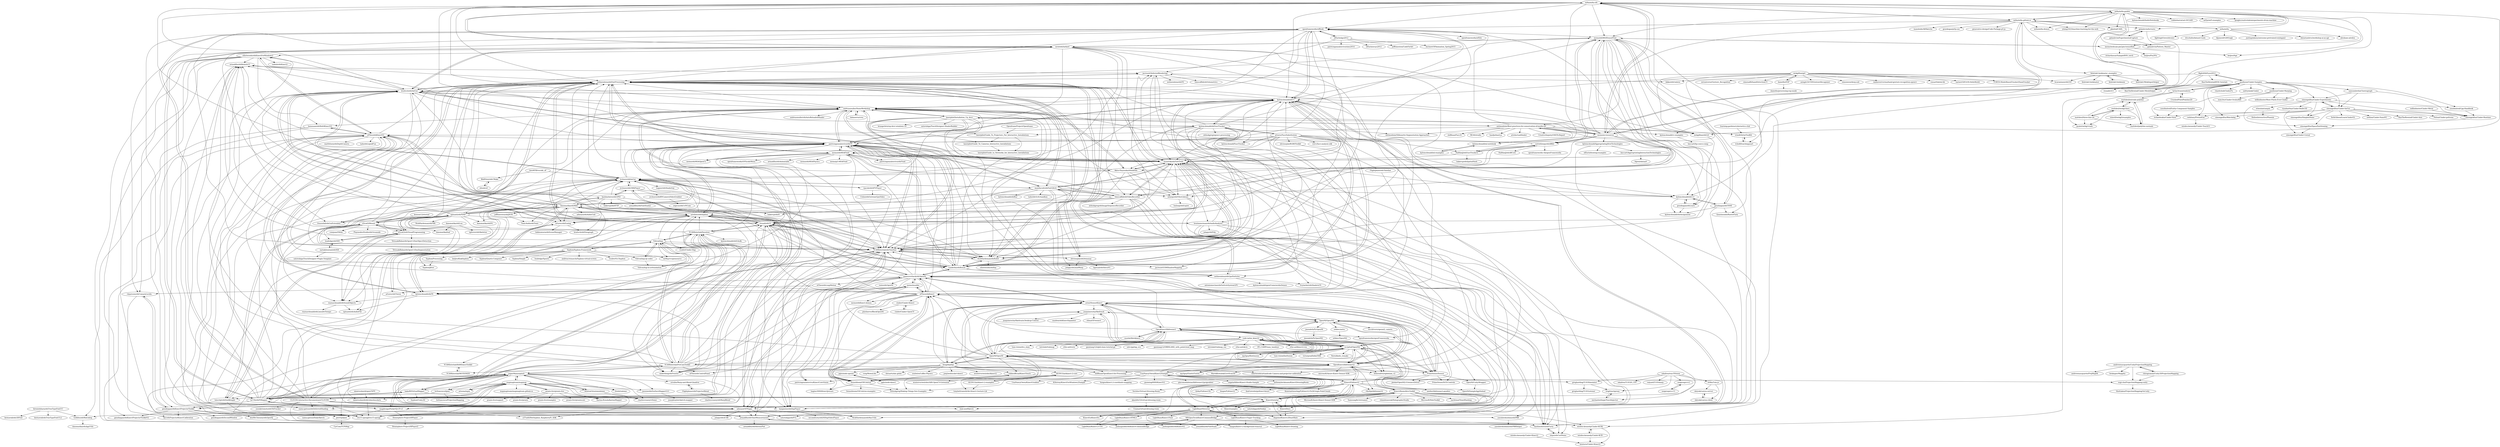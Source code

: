 digraph G {
"ml4a/ml4a-ofx" -> "ml4a/ml4a-guides"
"ml4a/ml4a-ofx" -> "ml4a/ml4a.github.io"
"ml4a/ml4a-ofx" -> "mrzl/ofxDarknet"
"ml4a/ml4a-ofx" -> "memo/ofxMSATensorFlow"
"ml4a/ml4a-ofx" -> "kylemcdonald/ofxCv"
"ml4a/ml4a-ofx" -> "nickgillian/ofxGrt"
"ml4a/ml4a-ofx" -> "andreasmuller/NoiseWorkshop"
"ml4a/ml4a-ofx" -> "openframeworks/ofBook"
"ml4a/ml4a-ofx" -> "neilmendoza/ofxPostProcessing"
"ml4a/ml4a-ofx" -> "HalfdanJ/ofxFaceTracker2"
"ml4a/ml4a-ofx" -> "braitsch/ofxDatGui"
"ml4a/ml4a-ofx" -> "moostrik/ofxFlowTools"
"ml4a/ml4a-ofx" -> "kylemcdonald/ofxFaceTracker"
"ml4a/ml4a-ofx" -> "kylemcdonald/ofxCcv"
"ml4a/ml4a-ofx" -> "memo/ai-resources"
"d3cod3/Mosaic" -> "d3cod3/ofxVisualProgramming"
"d3cod3/Mosaic" -> "luiscript/ofxDarkKnight"
"d3cod3/Mosaic" -> "jvcleave/ofxImGui"
"d3cod3/Mosaic" -> "npisanti/ofxPDSP"
"d3cod3/Mosaic" -> "neilmendoza/ofxPostProcessing"
"d3cod3/Mosaic" -> "roymacdonald/ofxSoundObjects"
"d3cod3/Mosaic" -> "bangnoise/ofxHapPlayer"
"d3cod3/Mosaic" -> "leadedge/ofxNDI"
"d3cod3/Mosaic" -> "cuinjune/Ofelia" ["e"=1]
"d3cod3/Mosaic" -> "PlaymodesStudio/ofxOceanode"
"d3cod3/Mosaic" -> "danomatika/loaf"
"kylemcdonald/ofxCv" -> "kylemcdonald/ofxFaceTracker"
"kylemcdonald/ofxCv" -> "rezaali/ofxUI"
"kylemcdonald/ofxCv" -> "patriciogonzalezvivo/ofxFX"
"kylemcdonald/ofxCv" -> "neilmendoza/ofxPostProcessing"
"kylemcdonald/ofxCv" -> "vanderlin/ofxBox2d"
"kylemcdonald/ofxCv" -> "admsyn/OFPlugin"
"kylemcdonald/ofxCv" -> "openframeworks/ofBook"
"kylemcdonald/ofxCv" -> "moostrik/ofxFlowTools"
"kylemcdonald/ofxCv" -> "gameoverhack/ofxOpenNI"
"kylemcdonald/ofxCv" -> "kylemcdonald/ofxFft"
"kylemcdonald/ofxCv" -> "braitsch/ofxDatGui"
"kylemcdonald/ofxCv" -> "bangnoise/ofxHapPlayer"
"kylemcdonald/ofxCv" -> "danomatika/ofxMidi"
"kylemcdonald/ofxCv" -> "YCAMInterlab/ofxTimeline"
"kylemcdonald/ofxCv" -> "andreasmuller/NoiseWorkshop"
"maxillacult/ofxPostGlitch" -> "neilmendoza/ofxPostProcessing"
"maxillacult/ofxPostGlitch" -> "moostrik/ofxFlowTools"
"maxillacult/ofxPostGlitch" -> "kylemcdonald/ofxBlur"
"maxillacult/ofxPostGlitch" -> "patriciogonzalezvivo/ofxFX"
"maxillacult/ofxPostGlitch" -> "neilmendoza/ofxGpuParticles"
"maxillacult/ofxPostGlitch" -> "mfargo/ofxFilterLibrary"
"maxillacult/ofxPostGlitch" -> "obviousjim/ofxDelaunay"
"maxillacult/ofxPostGlitch" -> "kylemcdonald/ofxCcv"
"maxillacult/ofxPostGlitch" -> "julapy/ofxQuadWarp"
"maxillacult/ofxPostGlitch" -> "jvcleave/ofxImGui"
"maxillacult/ofxPostGlitch" -> "arturoc/ofxEasing"
"maxillacult/ofxPostGlitch" -> "tado/ofxGLSLSandbox"
"maxillacult/ofxPostGlitch" -> "YCAMInterlab/ofxTimeline"
"maxillacult/ofxPostGlitch" -> "NickHardeman/ofxBullet"
"maxillacult/ofxPostGlitch" -> "timscaffidi/ofxVideoRecorder"
"praxis-live/praxis-live" -> "praxis-live/praxis"
"praxis-live/praxis-live" -> "praxis-live/examples"
"praxis-live/praxis-live" -> "praxis-live/praxiscore"
"praxis-live/praxis-live" -> "praxis-live/support"
"praxis-live/praxis-live" -> "mapmapteam/mapmap"
"praxis-live/praxis-live" -> "Karma-Kusala/karmaMapper"
"openframeworks/ofBook" -> "kylemcdonald/ofxCv"
"openframeworks/ofBook" -> "patriciogonzalezvivo/ofxFX"
"openframeworks/ofBook" -> "ofZach/algo2012"
"openframeworks/ofBook" -> "olab-io/ofSketch"
"openframeworks/ofBook" -> "neilmendoza/ofxPostProcessing"
"openframeworks/ofBook" -> "rezaali/ofxUI"
"openframeworks/ofBook" -> "braitsch/ofxDatGui"
"openframeworks/ofBook" -> "andreasmuller/NoiseWorkshop"
"openframeworks/ofBook" -> "admsyn/OFPlugin"
"openframeworks/ofBook" -> "vanderlin/ofxBox2d"
"openframeworks/ofBook" -> "moostrik/ofxFlowTools"
"openframeworks/ofBook" -> "YCAMInterlab/ofxTimeline"
"openframeworks/ofBook" -> "CLOUDS-Interactive-Documentary/CLOUDS"
"openframeworks/ofBook" -> "memo/ofxMSATensorFlow"
"openframeworks/ofBook" -> "openframeworks/ofSite"
"ml4a/ml4a" -> "datastaxdevs/workshop-ai-as-api"
"ml4a/ml4a" -> "ml4a/ml4a.github.io"
"ml4a/ml4a" -> "abraham-ai/eden"
"ml4a/ml4a" -> "fighting41love/zhvoice" ["e"=1]
"ml4a/ml4a" -> "dvschultz/dataset-tools" ["e"=1]
"ml4a/ml4a" -> "rkjones4/GANGogh" ["e"=1]
"ml4a/ml4a" -> "ml4a/ml4a-ofx"
"ml4a/ml4a" -> "justinpinkney/awesome-pretrained-stylegan2" ["e"=1]
"Syphon/Processing" -> "Syphon/Jitter"
"admsyn/OFPlugin" -> "andreasmuller/NoiseWorkshop"
"admsyn/OFPlugin" -> "NickHardeman/ofxMacUtils"
"admsyn/OFPlugin" -> "toolbits/ofxWatchdog"
"admsyn/OFPlugin" -> "armadillu/ofxTimeMeasurements"
"admsyn/OFPlugin" -> "kylemcdonald/ofxCv"
"admsyn/OFPlugin" -> "res15-opengl/res15-opengl"
"admsyn/OFPlugin" -> "satoruhiga/ofxPCL"
"admsyn/OFPlugin" -> "YCAMInterlab/ofxTimeline"
"admsyn/OFPlugin" -> "armadillu/ofxRemoteUI"
"admsyn/OFPlugin" -> "rezaali/ofxUI"
"admsyn/OFPlugin" -> "jacres/of-DeferredRendering"
"admsyn/OFPlugin" -> "julapy/ofxQCAR"
"danomatika/ofxMidi" -> "kylemcdonald/ofxFft"
"danomatika/ofxMidi" -> "patriciogonzalezvivo/ofxFX"
"danomatika/ofxMidi" -> "neilmendoza/ofxPostProcessing"
"danomatika/ofxMidi" -> "danomatika/ofxPd" ["e"=1]
"danomatika/ofxMidi" -> "astellato/ofxSyphon"
"danomatika/ofxMidi" -> "YCAMInterlab/ofxTimeline"
"danomatika/ofxMidi" -> "TonicAudio/ofxTonic" ["e"=1]
"danomatika/ofxMidi" -> "npisanti/ofxPDSP"
"danomatika/ofxMidi" -> "jefftimesten/ofxJSON"
"danomatika/ofxMidi" -> "arturoc/ofxEasing"
"danomatika/ofxMidi" -> "roymacdonald/ofxSoundObjects"
"danomatika/ofxMidi" -> "jvcleave/ofxImGui"
"danomatika/ofxMidi" -> "braitsch/ofxDatGui"
"danomatika/ofxMidi" -> "NickHardeman/ofxBullet"
"danomatika/ofxMidi" -> "admsyn/ofxAudioUnit"
"mfargo/ofxFilterLibrary" -> "kashimAstro/ofxFurry"
"mfargo/ofxFilterLibrary" -> "luxloop/ofxExpire"
"mfargo/ofxFilterLibrary" -> "elaye/ofxCurlNoise"
"ofTheo/ofxLeapMotion" -> "kylemcdonald/ofxFft"
"rezaali/ofxUI" -> "kylemcdonald/ofxCv"
"rezaali/ofxUI" -> "YCAMInterlab/ofxTimeline"
"rezaali/ofxUI" -> "neilmendoza/ofxPostProcessing"
"rezaali/ofxUI" -> "vanderlin/ofxBox2d"
"rezaali/ofxUI" -> "underdoeg/ofxFenster"
"rezaali/ofxUI" -> "patriciogonzalezvivo/ofxFX"
"rezaali/ofxUI" -> "astellato/ofxSyphon"
"rezaali/ofxUI" -> "gameoverhack/ofxOpenNI"
"rezaali/ofxUI" -> "admsyn/OFPlugin"
"rezaali/ofxUI" -> "braitsch/ofxDatGui"
"rezaali/ofxUI" -> "jvcleave/ofxImGui"
"rezaali/ofxUI" -> "armadillu/ofxRemoteUI"
"rezaali/ofxUI" -> "moostrik/ofxFlowTools"
"rezaali/ofxUI" -> "danomatika/ofxMidi"
"rezaali/ofxUI" -> "YCAMInterlab/Duration"
"xxorde/librekinect" -> "joaquimrocha/Skeltrack"
"xxorde/librekinect" -> "OpenKinect/libfreenect"
"tyt2y3/vaserenderer" -> "CrushedPixel/Polyline2D"
"tyt2y3/vaserenderer" -> "mattdesl/extrude-polyline"
"tyt2y3/vaserenderer" -> "pyalot/webgl-trails"
"tyt2y3/vaserenderer" -> "paulhoux/Cinder-Samples"
"OpenNI/OpenNI" -> "PrimeSense/Sensor"
"OpenNI/OpenNI" -> "avin2/SensorKinect"
"OpenNI/OpenNI" -> "OpenNI/OpenNI2"
"OpenNI/OpenNI" -> "occipital/OpenNI2"
"OpenNI/OpenNI" -> "OpenKinect/libfreenect"
"OpenNI/OpenNI" -> "gameoverhack/ofxOpenNI"
"OpenNI/OpenNI" -> "ofTheo/ofxKinect"
"OpenNI/OpenNI" -> "OpenKinect/libfreenect2"
"OpenNI/OpenNI" -> "Sensebloom/OSCeleton"
"OpenNI/OpenNI" -> "joaquimrocha/Skeltrack"
"OpenNI/OpenNI" -> "doug/depthjs"
"OpenNI/OpenNI" -> "felixendres/rgbdslam_v2" ["e"=1]
"OpenNI/OpenNI" -> "memo/msalibs"
"OpenNI/OpenNI" -> "YCAMInterlab/ProCamToolkit"
"OpenNI/OpenNI" -> "robbeofficial/KinectTouch"
"YCAMInterlab/ofxTimeline" -> "NickHardeman/ofxBullet"
"YCAMInterlab/ofxTimeline" -> "patriciogonzalezvivo/ofxFX"
"YCAMInterlab/ofxTimeline" -> "res15-opengl/res15-opengl"
"YCAMInterlab/ofxTimeline" -> "rezaali/ofxUI"
"YCAMInterlab/ofxTimeline" -> "neilmendoza/ofxPostProcessing"
"YCAMInterlab/ofxTimeline" -> "jacres/of-DeferredRendering"
"YCAMInterlab/ofxTimeline" -> "bangnoise/ofxHapPlayer"
"YCAMInterlab/ofxTimeline" -> "andreasmuller/NoiseWorkshop"
"YCAMInterlab/ofxTimeline" -> "moostrik/ofxFlowTools"
"YCAMInterlab/ofxTimeline" -> "kylemcdonald/ofxFft"
"YCAMInterlab/ofxTimeline" -> "obviousjim/ofxDelaunay"
"YCAMInterlab/ofxTimeline" -> "armadillu/ofxTimeMeasurements"
"YCAMInterlab/ofxTimeline" -> "YCAMInterlab/Duration"
"YCAMInterlab/ofxTimeline" -> "jvcleave/ofxImGui"
"YCAMInterlab/ofxTimeline" -> "admsyn/OFPlugin"
"lmccart/AppropriatingInteractionTechnologies" -> "blprnt/dataart" ["e"=1]
"mattdesl/webgl-lines" -> "mattdesl/extrude-polyline"
"mattdesl/webgl-lines" -> "mattdesl/three-line-2d"
"mattdesl/webgl-lines" -> "mattdesl/polyline-normals"
"mattdesl/webgl-lines" -> "pyalot/webgl-trails"
"mattdesl/webgl-lines" -> "tsherif/webgl2examples" ["e"=1]
"moostrik/ofxFlowTools" -> "neilmendoza/ofxPostProcessing"
"moostrik/ofxFlowTools" -> "patriciogonzalezvivo/ofxFX"
"moostrik/ofxFlowTools" -> "Akira-Hayasaka/ofxInkSim"
"moostrik/ofxFlowTools" -> "andreasmuller/NoiseWorkshop"
"moostrik/ofxFlowTools" -> "maxillacult/ofxPostGlitch"
"moostrik/ofxFlowTools" -> "NickHardeman/ofxBullet"
"moostrik/ofxFlowTools" -> "memo/ofxMSAFluid"
"moostrik/ofxFlowTools" -> "YCAMInterlab/ofxTimeline"
"moostrik/ofxFlowTools" -> "neilmendoza/ofxGpuParticles"
"moostrik/ofxFlowTools" -> "bangnoise/ofxHapPlayer"
"moostrik/ofxFlowTools" -> "memo/ofxMSATensorFlow"
"moostrik/ofxFlowTools" -> "vanderlin/ofxBox2d"
"moostrik/ofxFlowTools" -> "mfargo/ofxFilterLibrary"
"moostrik/ofxFlowTools" -> "timscaffidi/ofxVideoRecorder"
"moostrik/ofxFlowTools" -> "braitsch/ofxDatGui"
"baku89/VirtualMapper" -> "paperManu/splash"
"baku89/VirtualMapper" -> "charlesveasey/vDome"
"baku89/VirtualMapper" -> "kr15h/ofxPiMapper"
"baku89/VirtualMapper" -> "Syphon/Unity3D" ["e"=1]
"baku89/VirtualMapper" -> "luiscript/ofxDarkKnight"
"paulhoux/Cinder-Samples" -> "paulhoux/Cinder-Warping"
"paulhoux/Cinder-Samples" -> "rezaali/ciUI"
"paulhoux/Cinder-Samples" -> "simongeilfus/Cinder-Experiments"
"paulhoux/Cinder-Samples" -> "chaoticbob/CinderFx"
"paulhoux/Cinder-Samples" -> "flight404/Eyeo2012"
"paulhoux/Cinder-Samples" -> "simongeilfus/Watchdog"
"paulhoux/Cinder-Samples" -> "safetydank/Cinder"
"paulhoux/Cinder-Samples" -> "BanTheRewind/Cinder-MeshHelper"
"paulhoux/Cinder-Samples" -> "cwhitney/PretzelGui"
"paulhoux/Cinder-Samples" -> "sosolimited/Cpp-Handbook"
"paulhoux/Cinder-Samples" -> "sansumbrella/Choreograph"
"paulhoux/Cinder-Samples" -> "simongeilfus/Cinder-ImGui"
"paulhoux/Cinder-Samples" -> "wdlindmeier/Most-Pixels-Ever-Cinder"
"paulhoux/Cinder-Samples" -> "wieden-kennedy/Cinder-KCB2"
"paulhoux/Cinder-Samples" -> "tyt2y3/vaserenderer"
"ml4a/ml4a-guides" -> "ml4a/ml4a.github.io"
"ml4a/ml4a-guides" -> "ml4a/ml4a-ofx"
"ml4a/ml4a-guides" -> "ml4a/ml4a-demos"
"ml4a/ml4a-guides" -> "memo/ai-resources"
"ml4a/ml4a-guides" -> "kylemcdonald/AudioNotebooks" ["e"=1]
"ml4a/ml4a-guides" -> "memo/webcam-pix2pix-tensorflow"
"ml4a/ml4a-guides" -> "Quasimondo/RasterFairy" ["e"=1]
"ml4a/ml4a-guides" -> "yining1023/machine-learning-for-the-web" ["e"=1]
"ml4a/ml4a-guides" -> "robbiebarrat/art-DCGAN" ["e"=1]
"ml4a/ml4a-guides" -> "ml5js/ml5-examples" ["e"=1]
"ml4a/ml4a-guides" -> "keijiro/Ngx" ["e"=1]
"ml4a/ml4a-guides" -> "pkmital/CADL" ["e"=1]
"ml4a/ml4a-guides" -> "memo/ofxMSATensorFlow"
"ml4a/ml4a-guides" -> "golanlevin/lectures"
"ml4a/ml4a-guides" -> "googlecreativelab/aiexperiments-drum-machine" ["e"=1]
"fiebrink1/wekimini" -> "fiebrink1/wekinator_examples"
"OpenKinect/libfreenect" -> "OpenKinect/libfreenect2"
"OpenKinect/libfreenect" -> "OpenNI/OpenNI"
"OpenKinect/libfreenect" -> "avin2/SensorKinect"
"OpenKinect/libfreenect" -> "occipital/OpenNI2"
"OpenKinect/libfreenect" -> "ofTheo/ofxKinect"
"OpenKinect/libfreenect" -> "shiffman/OpenKinect-for-Processing" ["e"=1]
"OpenKinect/libfreenect" -> "doug/depthjs"
"OpenKinect/libfreenect" -> "PrimeSense/Sensor"
"OpenKinect/libfreenect" -> "OpenNI/OpenNI2"
"OpenKinect/libfreenect" -> "openframeworks/openFrameworks" ["e"=1]
"OpenKinect/libfreenect" -> "amiller/libfreenect-goodies"
"OpenKinect/libfreenect" -> "Sensebloom/OSCeleton"
"OpenKinect/libfreenect" -> "code-iai/iai_kinect2"
"OpenKinect/libfreenect" -> "xxorde/librekinect"
"OpenKinect/libfreenect" -> "gameoverhack/ofxOpenNI"
"code-iai/iai_kinect2" -> "OpenKinect/libfreenect2"
"code-iai/iai_kinect2" -> "felixendres/rgbdslam_v2" ["e"=1]
"code-iai/iai_kinect2" -> "mp3guy/ElasticFusion" ["e"=1]
"code-iai/iai_kinect2" -> "IFL-CAMP/easy_handeye" ["e"=1]
"code-iai/iai_kinect2" -> "ethz-asl/kinect2-ros"
"code-iai/iai_kinect2" -> "mp3guy/Kintinuous" ["e"=1]
"code-iai/iai_kinect2" -> "tum-vision/dvo_slam" ["e"=1]
"code-iai/iai_kinect2" -> "occipital/OpenNI2"
"code-iai/iai_kinect2" -> "introlab/rtabmap" ["e"=1]
"code-iai/iai_kinect2" -> "ethz-asl/rovio" ["e"=1]
"code-iai/iai_kinect2" -> "gaoxiang12/rgbd-slam-tutorial-gx" ["e"=1]
"code-iai/iai_kinect2" -> "uzh-rpg/rpg_svo" ["e"=1]
"code-iai/iai_kinect2" -> "gaoxiang12/ORBSLAM2_with_pointcloud_map" ["e"=1]
"code-iai/iai_kinect2" -> "introlab/rtabmap_ros" ["e"=1]
"code-iai/iai_kinect2" -> "ethz-asl/okvis" ["e"=1]
"memo/ai-resources" -> "memo/ofxMSATensorFlow"
"memo/ai-resources" -> "antimodular/Best-practices-for-conservation-of-media-art"
"memo/ai-resources" -> "andreasmuller/NoiseWorkshop"
"memo/ai-resources" -> "ml4a/ml4a-guides"
"memo/ai-resources" -> "ml4a/ml4a-ofx"
"memo/ai-resources" -> "neilmendoza/ofxPostProcessing"
"memo/ai-resources" -> "kylemcdonald/ml-notebook"
"memo/ai-resources" -> "laserpilot/Installation_Up_4evr"
"memo/ai-resources" -> "leozimmerman/ofxAudioAnalyzer"
"memo/ai-resources" -> "ml4a/ml4a.github.io"
"memo/ai-resources" -> "kylemcdonald/ofxCv"
"memo/ai-resources" -> "kylemcdonald/AppropriatingNewTechnologies"
"memo/ai-resources" -> "mfargo/ofxFilterLibrary"
"memo/ai-resources" -> "sortofsleepy/ofxARKit"
"memo/ai-resources" -> "genekogan/ofxLearn"
"CrushedPixel/Polyline2D" -> "tyt2y3/vaserenderer"
"kousun12/eternal" -> "d3cod3/Mosaic"
"kousun12/eternal" -> "d3cod3/ofxVisualProgramming"
"occipital/OpenNI2" -> "OpenNI/OpenNI2"
"occipital/OpenNI2" -> "OpenNI/OpenNI"
"occipital/OpenNI2" -> "OpenKinect/libfreenect2"
"occipital/OpenNI2" -> "code-iai/iai_kinect2"
"occipital/OpenNI2" -> "PrimeSense/Sensor"
"occipital/OpenNI2" -> "OpenKinect/libfreenect"
"occipital/OpenNI2" -> "avin2/SensorKinect"
"occipital/OpenNI2" -> "Kinect/RoomAliveToolkit"
"occipital/OpenNI2" -> "tum-vision/fastfusion" ["e"=1]
"occipital/OpenNI2" -> "joaquimrocha/Skeltrack"
"occipital/OpenNI2" -> "victorprad/InfiniTAM" ["e"=1]
"occipital/OpenNI2" -> "mp3guy/Kintinuous" ["e"=1]
"occipital/OpenNI2" -> "Nerei/kinfu_remake" ["e"=1]
"occipital/OpenNI2" -> "felixendres/rgbdslam_v2" ["e"=1]
"occipital/OpenNI2" -> "mp3guy/ElasticFusion" ["e"=1]
"nickgillian/grt" -> "damellis/ESP"
"nickgillian/grt" -> "nickgillian/ofxGrt"
"nickgillian/grt" -> "sortofsleepy/ofxARKit"
"nickgillian/grt" -> "cmuartfab/ml-lib" ["e"=1]
"nickgillian/grt" -> "narner/GRT-iOS-HelloWorld"
"nickgillian/grt" -> "FORTH-ModelBasedTracker/HandTracker" ["e"=1]
"nickgillian/grt" -> "kylemcdonald/ofxCv"
"nickgillian/grt" -> "zeruniverse/Gesture_Recognition"
"nickgillian/grt" -> "mfargo/ofxFilterLibrary"
"nickgillian/grt" -> "bcaramiaux/ofxGVF" ["e"=1]
"nickgillian/grt" -> "simena86/handDetectionCV" ["e"=1]
"nickgillian/grt" -> "asingh33/CNNGestureRecognizer" ["e"=1]
"nickgillian/grt" -> "neilmendoza/ofxPostProcessing"
"nickgillian/grt" -> "simonwsw/deep-soli"
"nickgillian/grt" -> "mahaveerverma/hand-gesture-recognition-opencv" ["e"=1]
"OpenKinect/libfreenect2" -> "code-iai/iai_kinect2"
"OpenKinect/libfreenect2" -> "OpenKinect/libfreenect"
"OpenKinect/libfreenect2" -> "occipital/OpenNI2"
"OpenKinect/libfreenect2" -> "r9y9/pylibfreenect2"
"OpenKinect/libfreenect2" -> "Kinect/PyKinect2"
"OpenKinect/libfreenect2" -> "ofTheo/ofxKinectV2"
"OpenKinect/libfreenect2" -> "shiffman/OpenKinect-for-Processing" ["e"=1]
"OpenKinect/libfreenect2" -> "mp3guy/ElasticFusion" ["e"=1]
"OpenKinect/libfreenect2" -> "OpenNI/OpenNI"
"OpenKinect/libfreenect2" -> "felixendres/rgbdslam_v2" ["e"=1]
"OpenKinect/libfreenect2" -> "OpenNI/OpenNI2"
"OpenKinect/libfreenect2" -> "avin2/SensorKinect"
"OpenKinect/libfreenect2" -> "MarekKowalski/LiveScan3D" ["e"=1]
"OpenKinect/libfreenect2" -> "UnaNancyOwen/Kinect2Sample"
"OpenKinect/libfreenect2" -> "microsoft/Azure-Kinect-Sensor-SDK" ["e"=1]
"Vidvox/hap" -> "Vidvox/hap-qt-codec"
"Vidvox/hap" -> "Vidvox/hap-in-avfoundation"
"Vidvox/hap" -> "YCAMInterlab/Duration"
"Vidvox/hap" -> "bangnoise/ofxHapPlayer"
"Vidvox/hap" -> "Syphon/Syphon-Framework"
"Vidvox/hap" -> "YCAMInterlab/ofxTimeline"
"Vidvox/hap" -> "mrRay/vvopensource" ["e"=1]
"Vidvox/hap" -> "YCAMInterlab/ProCamToolkit"
"Vidvox/hap" -> "rsodre/Cinder-Hap"
"Vidvox/hap" -> "astellato/ofxSyphon"
"Vidvox/hap" -> "armadillu/ofxRemoteUI"
"Vidvox/hap-qt-codec" -> "Vidvox/hap"
"Vidvox/hap-qt-codec" -> "Vidvox/hap-in-avfoundation"
"armadillu/ofxRemoteUI" -> "res15-opengl/res15-opengl"
"armadillu/ofxRemoteUI" -> "jacres/of-DeferredRendering"
"arturoc/ofxEasing" -> "arturoc/ofxTween"
"arturoc/ofxEasing" -> "braitsch/ofxParagraph"
"arturoc/ofxEasing" -> "kokinomura/ofxSceneManager"
"braitsch/ofxDatGui" -> "jvcleave/ofxImGui"
"braitsch/ofxDatGui" -> "frauzufall/ofxGuiExtended"
"braitsch/ofxDatGui" -> "neilmendoza/ofxPostProcessing"
"braitsch/ofxDatGui" -> "armadillu/ofxRemoteUI"
"braitsch/ofxDatGui" -> "moostrik/ofxFlowTools"
"braitsch/ofxDatGui" -> "YCAMInterlab/ofxTimeline"
"braitsch/ofxDatGui" -> "rezaali/ofxUI"
"braitsch/ofxDatGui" -> "patriciogonzalezvivo/ofxFX"
"braitsch/ofxDatGui" -> "danomatika/ofxMidi"
"braitsch/ofxDatGui" -> "mrzl/ofxDarknet"
"braitsch/ofxDatGui" -> "elliotwoods/ofxKinectForWindows2"
"braitsch/ofxDatGui" -> "kylemcdonald/ofxCv"
"braitsch/ofxDatGui" -> "NickHardeman/ofxBullet"
"braitsch/ofxDatGui" -> "bakercp/ofxHTTP"
"braitsch/ofxDatGui" -> "andreasmuller/NoiseWorkshop"
"kylemcdonald/AppropriatingNewTechnologies" -> "lmccart/AppropriatingInteractionTechnologies"
"kylemcdonald/AppropriatingNewTechnologies" -> "res15-opengl/res15-opengl"
"kylemcdonald/AppropriatingNewTechnologies" -> "ofZach/drawing-examples"
"kylemcdonald/ofxFaceTracker" -> "kylemcdonald/ofxCv"
"kylemcdonald/ofxFaceTracker" -> "arturoc/FaceSubstitution"
"kylemcdonald/ofxFaceTracker" -> "kylemcdonald/FaceTracker" ["e"=1]
"kylemcdonald/ofxFaceTracker" -> "rezaali/ofxUI"
"kylemcdonald/ofxFaceTracker" -> "patriciogonzalezvivo/ofxFX"
"kylemcdonald/ofxFaceTracker" -> "openframeworks/openFrameworks" ["e"=1]
"kylemcdonald/ofxFaceTracker" -> "openframeworks/ofBook"
"kylemcdonald/ofxFaceTracker" -> "moostrik/ofxFlowTools"
"kylemcdonald/ofxFaceTracker" -> "ofTheo/ofxKinect"
"kylemcdonald/ofxFaceTracker" -> "danomatika/ofxMidi"
"kylemcdonald/ofxFaceTracker" -> "vanderlin/ofxBox2d"
"kylemcdonald/ofxFaceTracker" -> "neilmendoza/ofxPostProcessing"
"kylemcdonald/ofxFaceTracker" -> "gameoverhack/ofxOpenNI"
"kylemcdonald/ofxFaceTracker" -> "atduskgreg/opencv-processing" ["e"=1]
"kylemcdonald/ofxFaceTracker" -> "YCAMInterlab/ofxTimeline"
"timscaffidi/ofxVideoRecorder" -> "atduskgreg/ofxImageSequenceRecorder"
"timscaffidi/ofxVideoRecorder" -> "armadillu/ofxTimeMeasurements"
"timscaffidi/ofxVideoRecorder" -> "patriciogonzalezvivo/ofxFX"
"timscaffidi/ofxVideoRecorder" -> "moostrik/ofxFlowTools"
"timscaffidi/ofxVideoRecorder" -> "YCAMInterlab/ofxTimeline"
"timscaffidi/ofxVideoRecorder" -> "armadillu/ofxFontStash"
"timscaffidi/ofxVideoRecorder" -> "maxillacult/ofxPostGlitch"
"timscaffidi/ofxVideoRecorder" -> "NickHardeman/ofxBullet"
"timscaffidi/ofxVideoRecorder" -> "kashimAstro/ofxFurry"
"timscaffidi/ofxVideoRecorder" -> "bangnoise/ofxHapPlayer"
"timscaffidi/ofxVideoRecorder" -> "rezaali/ofxUI"
"timscaffidi/ofxVideoRecorder" -> "neilmendoza/ofxPostProcessing"
"timscaffidi/ofxVideoRecorder" -> "bakercp/ofxIO"
"timscaffidi/ofxVideoRecorder" -> "braitsch/ofxDatGui"
"vjacob/ofxHPVPlayer" -> "bangnoise/ofxHapPlayer"
"vjacob/ofxHPVPlayer" -> "Ushio/ofxExtremeGpuVideo"
"vjacob/ofxHPVPlayer" -> "jvcleave/ofxImGui"
"Syphon/Syphon-Framework" -> "Syphon/Simple"
"Syphon/Syphon-Framework" -> "Syphon/Processing"
"Syphon/Syphon-Framework" -> "leadedge/Spout2" ["e"=1]
"Syphon/Syphon-Framework" -> "Vidvox/hap"
"Syphon/Syphon-Framework" -> "andreacremaschi/Syphon-virtual-screen" ["e"=1]
"Syphon/Syphon-Framework" -> "mrRay/vvopensource" ["e"=1]
"Syphon/Syphon-Framework" -> "Syphon/Jitter"
"Syphon/Syphon-Framework" -> "astellato/ofxSyphon"
"Syphon/Syphon-Framework" -> "Vidvox/hap-qt-codec"
"Syphon/Syphon-Framework" -> "rsodre/VLCSyphon" ["e"=1]
"Syphon/Syphon-Framework" -> "keijiro/KlakSyphon" ["e"=1]
"Syphon/Syphon-Framework" -> "Syphon/Quartz-Composer"
"memo/ofxMSAFluid" -> "neilmendoza/ofxPostProcessing"
"memo/ofxMSAFluid" -> "patriciogonzalezvivo/ofxFX"
"memo/ofxMSAFluid" -> "moostrik/ofxFlowTools"
"memo/ofxMSAFluid" -> "memo/ofxMSAOpenCL"
"memo/ofxMSAFluid" -> "patriciogonzalezvivo/ofxFluid"
"memo/ofxMSAFluid" -> "memo/p5-MSAFluid"
"memo/ofxMSAFluid" -> "genekogan/ofxKinectProjectorToolkit"
"memo/ofxMSAFluid" -> "YCAMInterlab/ofxTimeline"
"memo/ofxMSAFluid" -> "Akira-Hayasaka/ofxInkSim"
"memo/ofxMSAFluid" -> "openframeworks/OFXcodeMenu"
"memo/ofxMSAFluid" -> "bangnoise/ofxHapPlayer"
"memo/ofxMSAFluid" -> "armadillu/ofxAnimatable"
"memo/ofxMSAFluid" -> "vanderlin/ofxBox2d"
"memo/ofxMSAFluid" -> "kylemcdonald/ofxFft"
"memo/ofxMSAFluid" -> "memo/ofxMSAPhysics"
"mkalten/reacTIVision" -> "mkalten/TUIO20_CPP"
"mkalten/reacTIVision" -> "nuigroup/ccv2"
"mkalten/reacTIVision" -> "frog/touchproxy"
"mkalten/reacTIVision" -> "michaelosthege/TouchInjector"
"mkalten/reacTIVision" -> "fe9lix/Tuio.js"
"mkalten/reacTIVision" -> "gregharding/TUIOSimulator"
"mkalten/reacTIVision" -> "valyard/TUIOsharp"
"memo/webcam-pix2pix-tensorflow" -> "memo/ofxMSATensorFlow"
"memo/webcam-pix2pix-tensorflow" -> "keijiro/Ngx" ["e"=1]
"memo/webcam-pix2pix-tensorflow" -> "keijiro/Pix2Pix" ["e"=1]
"memo/webcam-pix2pix-tensorflow" -> "richardassar/SampleRNN_torch" ["e"=1]
"memo/ofxMSATensorFlow" -> "mrzl/ofxDarknet"
"memo/ofxMSATensorFlow" -> "moostrik/ofxFlowTools"
"memo/ofxMSATensorFlow" -> "kylemcdonald/ofxCcv"
"memo/ofxMSATensorFlow" -> "YCAMInterlab/ofxTimeline"
"memo/ofxMSATensorFlow" -> "genekogan/ofxTSNE"
"memo/ofxMSATensorFlow" -> "nickgillian/ofxGrt"
"memo/ofxMSATensorFlow" -> "kashimAstro/ofxFurry"
"memo/ofxMSATensorFlow" -> "bangnoise/ofxHapPlayer"
"memo/ofxMSATensorFlow" -> "kylemcdonald/ofxCv"
"memo/ofxMSATensorFlow" -> "NickHardeman/ofxBullet"
"memo/ofxMSATensorFlow" -> "neilmendoza/ofxPostProcessing"
"memo/ofxMSATensorFlow" -> "memo/webcam-pix2pix-tensorflow"
"memo/ofxMSATensorFlow" -> "sortofsleepy/ofxARKit"
"memo/ofxMSATensorFlow" -> "maxillacult/ofxPostGlitch"
"memo/ofxMSATensorFlow" -> "timscaffidi/ofxVideoRecorder"
"ml4a/ml4a.github.io" -> "ml4a/ml4a-guides"
"ml4a/ml4a.github.io" -> "ml4a/ml4a-ofx"
"ml4a/ml4a.github.io" -> "ml4a/ml4a-demos"
"ml4a/ml4a.github.io" -> "memo/ai-resources"
"ml4a/ml4a.github.io" -> "fiebrink1/wekinator_examples"
"ml4a/ml4a.github.io" -> "antimodular/Best-practices-for-conservation-of-media-art"
"ml4a/ml4a.github.io" -> "genekogan/p5js-osc" ["e"=1]
"ml4a/ml4a.github.io" -> "ml4a/ml4a"
"ml4a/ml4a.github.io" -> "golanlevin/lectures"
"ml4a/ml4a.github.io" -> "pkmital/CADL" ["e"=1]
"ml4a/ml4a.github.io" -> "openframeworks/ofBook"
"ml4a/ml4a.github.io" -> "yining1023/machine-learning-for-the-web" ["e"=1]
"ml4a/ml4a.github.io" -> "generative-design/Code-Package-p5.js" ["e"=1]
"ml4a/ml4a.github.io" -> "kylemcdonald/cv-examples"
"ml4a/ml4a.github.io" -> "manoloide/AllSketchs" ["e"=1]
"Kinect/tutorial" -> "Kinect/Docs"
"Kinect/tutorial" -> "Kinect/RoomAliveToolkit"
"Kinect/tutorial" -> "LightBuzz/Vitruvius"
"Kinect/tutorial" -> "UnaNancyOwen/Kinect2Sample"
"Kinect/tutorial" -> "dngoins/Kinectv2HeartRate"
"Kinect/tutorial" -> "Kinect/PyKinect2"
"Kinect/tutorial" -> "Kinect/samples"
"jvcleave/ofxOMXPlayer" -> "jvcleave/ofxImGui"
"jvcleave/ofxOMXPlayer" -> "kr15h/ofxPiMapper"
"jvcleave/ofxOMXPlayer" -> "jvcleave/ofxRPiCameraVideoGrabber"
"jvcleave/ofxOMXPlayer" -> "bangnoise/ofxHapPlayer"
"jvcleave/ofxOMXPlayer" -> "kashimAstro/ofxGPIO"
"mapmapteam/mapmap" -> "paperManu/splash"
"mapmapteam/mapmap" -> "kr15h/ofxPiMapper"
"mapmapteam/mapmap" -> "magdesign/PocketVJ-CP-v3"
"mapmapteam/mapmap" -> "baku89/VirtualMapper"
"mapmapteam/mapmap" -> "praxis-live/praxis-live"
"mapmapteam/mapmap" -> "Karma-Kusala/karmaMapper"
"mapmapteam/mapmap" -> "WilstonOreo/omnidome"
"mapmapteam/mapmap" -> "arisona/mpm"
"mapmapteam/mapmap" -> "mapmapteam/mapmapteam.github.io"
"mapmapteam/mapmap" -> "hvfrancesco/lpmt"
"mapmapteam/mapmap" -> "Dewb/radome"
"mapmapteam/mapmap" -> "z37soft/INetSyphon_RaspberryPi_SDK"
"mapmapteam/mapmap" -> "pierrep/lpmt"
"mapmapteam/mapmap" -> "jasonwebb/SurfaceMapperGUI"
"satoruhiga/ofxNodejs" -> "satoruhiga/ofxPCL"
"patriciogonzalezvivo/ofxFX" -> "neilmendoza/ofxPostProcessing"
"patriciogonzalezvivo/ofxFX" -> "moostrik/ofxFlowTools"
"patriciogonzalezvivo/ofxFX" -> "YCAMInterlab/ofxTimeline"
"patriciogonzalezvivo/ofxFX" -> "andreasmuller/NoiseWorkshop"
"patriciogonzalezvivo/ofxFX" -> "vanderlin/ofxBox2d"
"patriciogonzalezvivo/ofxFX" -> "armadillu/ofxRemoteUI"
"patriciogonzalezvivo/ofxFX" -> "kylemcdonald/ofxCv"
"patriciogonzalezvivo/ofxFX" -> "astellato/ofxSyphon"
"patriciogonzalezvivo/ofxFX" -> "memo/ofxMSAFluid"
"patriciogonzalezvivo/ofxFX" -> "neilmendoza/ofxGpuParticles"
"patriciogonzalezvivo/ofxFX" -> "patriciogonzalezvivo/ofxFluid"
"patriciogonzalezvivo/ofxFX" -> "NickHardeman/ofxBullet"
"patriciogonzalezvivo/ofxFX" -> "danomatika/ofxMidi"
"patriciogonzalezvivo/ofxFX" -> "maxillacult/ofxPostGlitch"
"patriciogonzalezvivo/ofxFX" -> "memo/ofxMSAOpenCL"
"npisanti/ofxPDSP" -> "danomatika/ofxMidi"
"npisanti/ofxPDSP" -> "npisanti/ofxAudioFile"
"npisanti/ofxPDSP" -> "jvcleave/ofxImGui"
"npisanti/ofxPDSP" -> "d3cod3/ofxVisualProgramming"
"npisanti/ofxPDSP" -> "roymacdonald/ofxSoundObjects"
"npisanti/ofxPDSP" -> "kashimAstro/ofxFurry"
"npisanti/ofxPDSP" -> "patriciogonzalezvivo/ofxFX"
"npisanti/ofxPDSP" -> "moostrik/ofxFlowTools"
"npisanti/ofxPDSP" -> "d3cod3/Mosaic"
"npisanti/ofxPDSP" -> "leozimmerman/ofxAudioAnalyzer"
"npisanti/ofxPDSP" -> "NickHardeman/ofxFBX"
"npisanti/ofxPDSP" -> "frauzufall/ofxGuiExtended"
"npisanti/ofxPDSP" -> "danomatika/ofxPd" ["e"=1]
"npisanti/ofxPDSP" -> "braitsch/ofxDatGui"
"npisanti/ofxPDSP" -> "andreasmuller/NoiseWorkshop"
"anthonyheckmann/KinectDressingRoom" -> "SochInc/Virtual-Dressing-Room"
"OpenframeProject/Openframe" -> "laserpilot/Guide_To_Projectors_For_Interactive_Installations"
"golanlevin/lectures" -> "golanlevin/ExperimentalCapture"
"golanlevin/lectures" -> "tchoi8/teachingasart"
"golanlevin/lectures" -> "golanlevin/Pattern_Master"
"YCAMInterlab/Duration" -> "YCAMInterlab/ofxTimeline"
"YCAMInterlab/Duration" -> "YCAMInterlab/ProCamToolkit"
"YCAMInterlab/Duration" -> "rezaali/ofxUI"
"YCAMInterlab/Duration" -> "admsyn/OFPlugin"
"YCAMInterlab/Duration" -> "CLOUDS-Interactive-Documentary/CLOUDS"
"YCAMInterlab/Duration" -> "astellato/ofxSyphon"
"YCAMInterlab/Duration" -> "Vidvox/hap"
"YCAMInterlab/Duration" -> "jacres/of-DeferredRendering"
"YCAMInterlab/Duration" -> "underdoeg/ofxFenster"
"YCAMInterlab/Duration" -> "neilmendoza/ofxPostProcessing"
"YCAMInterlab/Duration" -> "res15-opengl/res15-opengl"
"YCAMInterlab/Duration" -> "YCAMInterlab/RAMDanceToolkit"
"YCAMInterlab/Duration" -> "patriciogonzalezvivo/ofxFX"
"YCAMInterlab/Duration" -> "kylemcdonald/ofxEdsdk"
"YCAMInterlab/Duration" -> "armadillu/ofxRemoteUI"
"ofTheo/ofxKinect" -> "gameoverhack/ofxOpenNI"
"ofTheo/ofxKinect" -> "cinder/Cinder-Kinect"
"ofTheo/ofxKinect" -> "memo/ofxKinect-demos"
"ofTheo/ofxKinect" -> "memo/msalibs"
"ofTheo/ofxKinect" -> "Sensebloom/OSCeleton"
"ofTheo/ofxKinect" -> "kylemcdonald/ofxCv"
"ofTheo/ofxKinect" -> "rezaali/ofxUI"
"ofTheo/ofxKinect" -> "avin2/SensorKinect"
"ofTheo/ofxKinect" -> "patriciogonzalezvivo/KinectCoreVision"
"ofTheo/ofxKinect" -> "ofTheo/ofxControlPanel"
"ofTheo/ofxKinect" -> "hagino3000/KinectJesture"
"ofTheo/ofxKinect" -> "patriciogonzalezvivo/ofxFX"
"ofTheo/ofxKinect" -> "atduskgreg/Making-Things-See-Examples"
"ofTheo/ofxKinect" -> "ofTheo/ofxKinectV2"
"ofTheo/ofxKinect" -> "astellato/ofxSyphon"
"ofZach/algo2012" -> "patriciogonzalezvivo/sims2014"
"ofZach/algo2012" -> "ofZach/avsys2012"
"ofZach/algo2012" -> "jefftimesten/CodeForArt"
"ofZach/algo2012" -> "bschorr/OFAnimation_Spring2015"
"ofZach/algo2012" -> "openframeworks/ofBook"
"ofZach/algo2012" -> "jacres/of-DeferredRendering"
"doug/depthjs" -> "jawj/websocket-kinect"
"doug/depthjs" -> "Sensebloom/OSCeleton"
"doug/depthjs" -> "avin2/SensorKinect"
"doug/depthjs" -> "ofTheo/ofxKinect"
"doug/depthjs" -> "OpenKinect/libfreenect"
"doug/depthjs" -> "PrimeSense/Sensor"
"doug/depthjs" -> "OpenNI/OpenNI"
"doug/depthjs" -> "wouterverweirder/kinect2" ["e"=1]
"doug/depthjs" -> "AS3NUI/airkinect-2-core"
"doug/depthjs" -> "robbeofficial/KinectTouch"
"doug/depthjs" -> "vorg/MowaLibs" ["e"=1]
"doug/depthjs" -> "atduskgreg/Making-Things-See-Examples"
"doug/depthjs" -> "dataarts/dat.globe" ["e"=1]
"doug/depthjs" -> "soulwire/Coffee-Physics" ["e"=1]
"doug/depthjs" -> "pgte/node-openni"
"nama-gatsuo/ofxDeferredShading" -> "nama-gatsuo/DailySketch"
"nama-gatsuo/ofxDeferredShading" -> "yasuhirohoshino/ofxPBR"
"robbeofficial/KinectTouch" -> "patriciogonzalezvivo/KinectCoreVision"
"robbeofficial/KinectTouch" -> "Sensebloom/OSCeleton"
"robbeofficial/KinectTouch" -> "gregharding/TUIOSimulator"
"genekogan/ofxTSNE" -> "kylemcdonald/ofxCcv"
"genekogan/ofxTSNE" -> "kylemcdonald/ofxAssignment"
"genekogan/ofxTSNE" -> "Quasimondo/RasterFairy" ["e"=1]
"genekogan/ofxTSNE" -> "memo/ofxMSATensorFlow"
"genekogan/ofxTSNE" -> "bangnoise/ofxHapPlayer"
"gregharding/TUIOSimulator" -> "gregharding/TUIOListener"
"gregharding/TUIOSimulator" -> "frog/touchproxy"
"Kinect/PyKinect2" -> "Kinect/tutorial"
"Kinect/PyKinect2" -> "r9y9/pylibfreenect2"
"Kinect/PyKinect2" -> "OpenKinect/libfreenect2"
"Kinect/PyKinect2" -> "KonstantinosAng/PyKinect2-PyQtGraph-PointClouds"
"Kinect/PyKinect2" -> "Qirky/PyKinectTk"
"Kinect/PyKinect2" -> "code-iai/iai_kinect2"
"Kinect/PyKinect2" -> "UnaNancyOwen/Kinect2Sample"
"Kinect/PyKinect2" -> "Kinect/RoomAliveToolkit"
"Kinect/PyKinect2" -> "Kinect/Docs"
"Kinect/PyKinect2" -> "limgm/PyKinect2"
"Kinect/PyKinect2" -> "LightBuzz/Vitruvius"
"Kinect/PyKinect2" -> "Kinect/samples"
"Kinect/PyKinect2" -> "amiller/libfreenect-goodies"
"Kinect/PyKinect2" -> "ibaiGorordo/pyKinectAzure" ["e"=1]
"Kinect/PyKinect2" -> "OpenKinect/libfreenect"
"fabiaserra/crea" -> "andreasmuller/NoiseWorkshop"
"frog/touchproxy" -> "michaelosthege/TouchInjector"
"laserpilot/Guide_To_Projectors_For_Interactive_Installations" -> "laserpilot/Guide_To_Cameras_Interactive_Installations"
"laserpilot/Guide_To_Projectors_For_Interactive_Installations" -> "laserpilot/Guide_to_Networks_for_Interactive_Installations"
"orbbec/astra" -> "orbbec/OpenNI2"
"antimodular/Best-practices-for-conservation-of-media-art" -> "laserpilot/Installation_Up_4evr"
"antimodular/Best-practices-for-conservation-of-media-art" -> "artefactual/binder"
"antimodular/Best-practices-for-conservation-of-media-art" -> "kylemcdonald/cv-examples"
"antimodular/Best-practices-for-conservation-of-media-art" -> "kylemcdonald/ml-notebook"
"antimodular/Best-practices-for-conservation-of-media-art" -> "memo/ai-resources"
"antimodular/Best-practices-for-conservation-of-media-art" -> "laserpilot/Guide_To_Projectors_For_Interactive_Installations"
"antimodular/Best-practices-for-conservation-of-media-art" -> "tchoi8/ArtistToolKit"
"antimodular/Best-practices-for-conservation-of-media-art" -> "CreativeInquiry/OSSTA-Report" ["e"=1]
"antimodular/Best-practices-for-conservation-of-media-art" -> "Akira-Hayasaka/ofxInkSim"
"antimodular/Best-practices-for-conservation-of-media-art" -> "antimodular/Silhouette-Segmentation-Approaches"
"antimodular/Best-practices-for-conservation-of-media-art" -> "shiffman/Face-It" ["e"=1]
"antimodular/Best-practices-for-conservation-of-media-art" -> "nickgillian/ofxGrt"
"antimodular/Best-practices-for-conservation-of-media-art" -> "REAS/studio"
"antimodular/Best-practices-for-conservation-of-media-art" -> "basiljs/basil.js" ["e"=1]
"antimodular/Best-practices-for-conservation-of-media-art" -> "openframeworks/ofBook"
"sortofsleepy/ofxARKit" -> "HalfdanJ/ofxFaceTracker2"
"sortofsleepy/ofxARKit" -> "astellato/ofxSyphon"
"sortofsleepy/ofxARKit" -> "timscaffidi/ofxVideoRecorder"
"sortofsleepy/ofxARKit" -> "HalfdanJ/ofxARCore" ["e"=1]
"sortofsleepy/ofxARKit" -> "andreasmuller/NoiseWorkshop"
"sortofsleepy/ofxARKit" -> "braitsch/ofxDatGui"
"sortofsleepy/ofxARKit" -> "openframeworks-vk/openFrameworks"
"sortofsleepy/ofxARKit" -> "memo/ofxMSATensorFlow"
"labatrockwell/openTSPS" -> "labatrockwell/ofxLibwebsockets"
"hiroMTB/vscode_oF" -> "jvcleave/ofxImGui"
"hiroMTB/vscode_oF" -> "BildPeter/ofxCMake"
"kylemcdonald/cv-examples" -> "lmccart/itp-convo-comp" ["e"=1]
"YCAMInterlab/ProCamToolkit" -> "YCAMInterlab/Duration"
"YCAMInterlab/ProCamToolkit" -> "YCAMInterlab/ofxTimeline"
"YCAMInterlab/ProCamToolkit" -> "rezaali/ofxUI"
"YCAMInterlab/ProCamToolkit" -> "neilmendoza/ofxPostProcessing"
"YCAMInterlab/ProCamToolkit" -> "elliotwoods/artandcode.Camera-and-projector-calibration"
"YCAMInterlab/ProCamToolkit" -> "armadillu/ofxRemoteUI"
"YCAMInterlab/ProCamToolkit" -> "ofTheo/ofxControlPanel"
"YCAMInterlab/ProCamToolkit" -> "patriciogonzalezvivo/ofxFX"
"YCAMInterlab/ProCamToolkit" -> "gameoverhack/ofxOpenNI"
"YCAMInterlab/ProCamToolkit" -> "kylemcdonald/ofxCv"
"YCAMInterlab/ProCamToolkit" -> "astellato/ofxSyphon"
"YCAMInterlab/ProCamToolkit" -> "YCAMInterlab/MOTIONER"
"YCAMInterlab/ProCamToolkit" -> "Vidvox/hap"
"YCAMInterlab/ProCamToolkit" -> "paperManu/splash"
"YCAMInterlab/ProCamToolkit" -> "underdoeg/ofxFenster"
"memo/msalibs" -> "memo/ofxKinect-demos"
"memo/msalibs" -> "gameoverhack/ofxOpenNI"
"memo/msalibs" -> "ofTheo/ofxKinect"
"memo/msalibs" -> "arturoc/ofxTween"
"memo/msalibs" -> "underdoeg/ofxFenster"
"neilmendoza/ofxPostProcessing" -> "patriciogonzalezvivo/ofxFX"
"neilmendoza/ofxPostProcessing" -> "moostrik/ofxFlowTools"
"neilmendoza/ofxPostProcessing" -> "jacres/of-DeferredRendering"
"neilmendoza/ofxPostProcessing" -> "neilmendoza/ofxGpuParticles"
"neilmendoza/ofxPostProcessing" -> "maxillacult/ofxPostGlitch"
"neilmendoza/ofxPostProcessing" -> "kylemcdonald/ofxFft"
"neilmendoza/ofxPostProcessing" -> "memo/ofxMSAFluid"
"neilmendoza/ofxPostProcessing" -> "vanderlin/ofxBox2d"
"neilmendoza/ofxPostProcessing" -> "YCAMInterlab/ofxTimeline"
"neilmendoza/ofxPostProcessing" -> "mfargo/ofxFilterLibrary"
"neilmendoza/ofxPostProcessing" -> "braitsch/ofxDatGui"
"neilmendoza/ofxPostProcessing" -> "NickHardeman/ofxBullet"
"neilmendoza/ofxPostProcessing" -> "armadillu/ofxRemoteUI"
"neilmendoza/ofxPostProcessing" -> "rezaali/ofxUI"
"neilmendoza/ofxPostProcessing" -> "obviousjim/ofxDelaunay"
"simongeilfus/Cinder-Experiments" -> "simongeilfus/SpacePartitioning"
"simongeilfus/Cinder-Experiments" -> "simongeilfus/Cinder-Runtime"
"simongeilfus/Cinder-Experiments" -> "simongeilfus/Cinder-ImGui"
"simongeilfus/Cinder-Experiments" -> "simongeilfus/SimplexNoise"
"simongeilfus/Cinder-Experiments" -> "sosolimited/Cpp-Handbook"
"simongeilfus/Cinder-Experiments" -> "ryanbartley/Cinder-Bullet3D"
"simongeilfus/Cinder-Experiments" -> "stimulant/ampm"
"flight404/Eyeo2012" -> "BanTheRewind/Cinder-MeshHelper"
"flight404/Eyeo2012" -> "rezaali/ciUI"
"flight404/Eyeo2012" -> "kikko/ofxEmbree"
"flight404/Eyeo2012" -> "paulhoux/Cinder-Samples"
"flight404/Eyeo2012" -> "BanTheRewind/BTR-Tutorials"
"sugi-cho/ProjectionMapping-unity" -> "Shottakon/ProjectionMappingOnUnity"
"BildPeter/ofxCMake" -> "ofnode/of"
"LightBuzz/Vitruvius" -> "LightBuzz/Kinect-Finger-Tracking"
"LightBuzz/Vitruvius" -> "dngoins/Kinectv2HeartRate"
"LightBuzz/Vitruvius" -> "Kinect/tutorial"
"LightBuzz/Vitruvius" -> "LightBuzz/Kinect-2-CSV"
"LightBuzz/Vitruvius" -> "LightBuzz/Kinect-HTML5"
"LightBuzz/Vitruvius" -> "KinectEx/KinectEx"
"LightBuzz/Vitruvius" -> "Vangos/kinect-2-background-removal"
"LightBuzz/Vitruvius" -> "MSOpenTech/KinectCommonBridge"
"LightBuzz/Vitruvius" -> "UnaNancyOwen/Kinect2Sample"
"LightBuzz/Vitruvius" -> "LightBuzz/Kinect-Floor"
"avin2/SensorKinect" -> "OpenNI/OpenNI"
"avin2/SensorKinect" -> "PrimeSense/Sensor"
"avin2/SensorKinect" -> "Sensebloom/OSCeleton"
"avin2/SensorKinect" -> "gameoverhack/ofxOpenNI"
"avin2/SensorKinect" -> "OpenNI/OpenNI2"
"avin2/SensorKinect" -> "ofTheo/ofxKinect"
"avin2/SensorKinect" -> "OpenKinect/libfreenect"
"avin2/SensorKinect" -> "occipital/OpenNI2"
"avin2/SensorKinect" -> "OpenKinect/libfreenect2"
"avin2/SensorKinect" -> "kylemcdonald/ofxCv"
"avin2/SensorKinect" -> "doug/depthjs"
"avin2/SensorKinect" -> "shiffman/OpenKinect-for-Processing" ["e"=1]
"avin2/SensorKinect" -> "atduskgreg/Making-Things-See-Examples"
"avin2/SensorKinect" -> "joaquimrocha/Skeltrack"
"avin2/SensorKinect" -> "OpenNI/UnityWrapper"
"Akira-Hayasaka/ofxInkSim" -> "moostrik/ofxFlowTools"
"Akira-Hayasaka/ofxInkSim" -> "kashimAstro/ofxFurry"
"Akira-Hayasaka/ofxInkSim" -> "mfargo/ofxFilterLibrary"
"Akira-Hayasaka/ofxInkSim" -> "elaye/ofxCurlNoise"
"Akira-Hayasaka/ofxInkSim" -> "andreasmuller/NoiseWorkshop"
"Akira-Hayasaka/ofxInkSim" -> "patriciogonzalezvivo/ofxFX"
"Akira-Hayasaka/ofxInkSim" -> "jvcleave/ofxImGui"
"HalfdanJ/ofxFaceTracker2" -> "sortofsleepy/ofxARKit"
"HalfdanJ/ofxFaceTracker2" -> "bakercp/ofxSpatialHash"
"HalfdanJ/ofxFaceTracker2" -> "moostrik/ofxFlowTools"
"arturoc/FaceSubstitution" -> "kylemcdonald/ofxFaceTracker"
"arturoc/FaceSubstitution" -> "kylemcdonald/ofxCv"
"arturoc/FaceSubstitution" -> "ofTheo/ofxKinect"
"arturoc/FaceSubstitution" -> "elliotwoods/artandcode.Camera-and-projector-calibration"
"arturoc/FaceSubstitution" -> "kylemcdonald/FaceTracker" ["e"=1]
"arturoc/FaceSubstitution" -> "vanderlin/ofxBox2d"
"arturoc/FaceSubstitution" -> "YCAMInterlab/ofxTimeline"
"arturoc/FaceSubstitution" -> "Akira-Hayasaka/ofxInkSim"
"arturoc/FaceSubstitution" -> "memo/ofxMSAFluid"
"arturoc/FaceSubstitution" -> "obviousjim/RGBDToolkit"
"arturoc/FaceSubstitution" -> "patriciogonzalezvivo/ofxFX"
"arturoc/FaceSubstitution" -> "HalfdanJ/ofxFaceTracker2"
"arturoc/FaceSubstitution" -> "kylemcdonald/ofxCcv"
"arturoc/FaceSubstitution" -> "moostrik/ofxFlowTools"
"arturoc/FaceSubstitution" -> "ci2cv/face-analysis-sdk" ["e"=1]
"arturoc/ofxTween" -> "arturoc/ofxEasing"
"jvcleave/ofxImGui" -> "braitsch/ofxDatGui"
"jvcleave/ofxImGui" -> "frauzufall/ofxGuiExtended"
"jvcleave/ofxImGui" -> "jvcleave/ofxOMXPlayer"
"jvcleave/ofxImGui" -> "vjacob/ofxHPVPlayer"
"jvcleave/ofxImGui" -> "arturoc/ofxEasing"
"jvcleave/ofxImGui" -> "d3cod3/ofxVisualProgramming"
"jvcleave/ofxImGui" -> "bangnoise/ofxHapPlayer"
"jvcleave/ofxImGui" -> "YCAMInterlab/ofxTimeline"
"jvcleave/ofxImGui" -> "nama-gatsuo/ofxDeferredShading"
"jvcleave/ofxImGui" -> "maxillacult/ofxPostGlitch"
"jvcleave/ofxImGui" -> "patriciogonzalezvivo/ofxFX"
"jvcleave/ofxImGui" -> "tiagosr/ofxShadertoy"
"jvcleave/ofxImGui" -> "NickHardeman/ofxBullet"
"jvcleave/ofxImGui" -> "neilmendoza/ofxPostProcessing"
"jvcleave/ofxImGui" -> "andreasmuller/NoiseWorkshop"
"cinder/Cinder-OpenCV" -> "cinder/Cinder-Kinect"
"mrzl/ofxDarknet" -> "memo/ofxMSATensorFlow"
"mrzl/ofxDarknet" -> "braitsch/ofxDatGui"
"mrzl/ofxDarknet" -> "kylemcdonald/ofxCcv"
"mrzl/ofxDarknet" -> "ofTheo/ofxKinectV2"
"mrzl/ofxDarknet" -> "YCAMInterlab/ofxTimeline"
"mrzl/ofxDarknet" -> "jvcleave/ofxImGui"
"mrzl/ofxDarknet" -> "moostrik/ofxFlowTools"
"mrzl/ofxDarknet" -> "timscaffidi/ofxVideoRecorder"
"mrzl/ofxDarknet" -> "leozimmerman/ofxAudioAnalyzer"
"mrzl/ofxDarknet" -> "nickgillian/ofxGrt"
"mrzl/ofxDarknet" -> "kr15h/ofxPiMapper"
"mrzl/ofxDarknet" -> "frauzufall/ofxGuiExtended"
"mrzl/ofxDarknet" -> "ml4a/ml4a-ofx"
"mrzl/ofxDarknet" -> "elliotwoods/ofxKinectForWindows2"
"mrzl/ofxDarknet" -> "chparsons/ofxCamaraLucida"
"AS3NUI/airkinect-2-core" -> "AS3NUI/airkinect-2-examples"
"AS3NUI/airkinect-2-core" -> "tonybeltramelli/Air-Kinect-Gesture-Lib"
"AS3NUI/airkinect-2-core" -> "wouterverweirder/AIR-OpenCV-Extension"
"Kinect/RoomAliveToolkit" -> "Kinect/tutorial"
"Kinect/RoomAliveToolkit" -> "MSOpenTech/KinectCommonBridge"
"Kinect/RoomAliveToolkit" -> "dngoins/Kinectv2HeartRate"
"Kinect/RoomAliveToolkit" -> "Kinect/Docs"
"Kinect/RoomAliveToolkit" -> "occipital/OpenNI2"
"Kinect/RoomAliveToolkit" -> "labatrockwell/ofxLibwebsockets"
"Kinect/RoomAliveToolkit" -> "rolandsmeenk/HolographicStudio"
"Kinect/RoomAliveToolkit" -> "LightBuzz/Vitruvius"
"Kinect/RoomAliveToolkit" -> "Microsoft/HoloToolkit" ["e"=1]
"Kinect/RoomAliveToolkit" -> "CLOUDS-Interactive-Documentary/CLOUDS"
"Kinect/RoomAliveToolkit" -> "nachtmar/VoxelHashing" ["e"=1]
"Kinect/RoomAliveToolkit" -> "wieden-kennedy/Cinder-KCB2"
"Kinect/RoomAliveToolkit" -> "Kinect/samples"
"Kinect/RoomAliveToolkit" -> "Microsoft/Azure-Kinect-Sensor-SDK"
"Kinect/RoomAliveToolkit" -> "Samsung/kv2streamer"
"AS3NUI/airkinect-2-examples" -> "AS3NUI/airkinect-2-core"
"AS3NUI/airkinect-2-examples" -> "tonybeltramelli/Air-Kinect-Gesture-Lib"
"PrimeSense/Sensor" -> "OpenNI/OpenNI"
"PrimeSense/Sensor" -> "avin2/SensorKinect"
"PrimeSense/Sensor" -> "PrimeSense/NiTEControls"
"PrimeSense/Sensor" -> "OpenNI/SampleAppSinbad"
"PrimeSense/Sensor" -> "OpenNI/UnityWrapper"
"PrimeSense/Sensor" -> "OpenNI/OpenNI2"
"PrimeSense/Sensor" -> "occipital/OpenNI2"
"PrimeSense/Sensor" -> "piedar/OpenNI2-FreenectDriver"
"Sensebloom/OSCeleton" -> "avin2/SensorKinect"
"Sensebloom/OSCeleton" -> "Sensebloom/OSCeleton-examples"
"Sensebloom/OSCeleton" -> "ofTheo/ofxKinect"
"Sensebloom/OSCeleton" -> "hagino3000/KinectJesture"
"Sensebloom/OSCeleton" -> "robbeofficial/KinectTouch"
"Sensebloom/OSCeleton" -> "atduskgreg/Making-Things-See-Examples"
"Sensebloom/OSCeleton" -> "memo/msalibs"
"NickHardeman/ofxBullet" -> "vanderlin/ofxBox2d"
"NickHardeman/ofxBullet" -> "YCAMInterlab/ofxTimeline"
"NickHardeman/ofxBullet" -> "neilmendoza/ofxPostProcessing"
"NickHardeman/ofxBullet" -> "elliotwoods/ofxRay"
"NickHardeman/ofxBullet" -> "jacres/of-ESMShadowMapping"
"NickHardeman/ofxBullet" -> "moostrik/ofxFlowTools"
"golanlevin/ExperimentalCapture" -> "golanlevin/lectures"
"golanlevin/ExperimentalCapture" -> "golanlevin/Pattern_Master"
"mattdesl/extrude-polyline" -> "mattdesl/polyline-normals"
"mattdesl/extrude-polyline" -> "mattdesl/webgl-lines"
"hironishihara/ofxTrueTypeFontUC" -> "toolbits/ofxWatchdog"
"hironishihara/ofxTrueTypeFontUC" -> "kentaroid/ofx3DFont"
"hironishihara/ofxTrueTypeFontUC" -> "kentaroid/ofxTrueTypeFontUL2"
"kashimAstro/ofxGPIO" -> "NickHardeman/ofxBullet"
"kashimAstro/ofxGPIO" -> "neilmendoza/ofxPostProcessing"
"kashimAstro/ofxGPIO" -> "jvcleave/ofxOMXPlayer"
"kashimAstro/ofxGPIO" -> "armadillu/ofxFontStash2"
"kashimAstro/ofxGPIO" -> "bakercp/ofxHTTP"
"kashimAstro/ofxGPIO" -> "braitsch/ofxParagraph"
"kashimAstro/ofxGPIO" -> "jvcleave/ofxImGui"
"kashimAstro/ofxGPIO" -> "roymacdonald/ofxSoundObjects"
"kashimAstro/ofxGPIO" -> "danomatika/ofxMidi"
"magdesign/PocketVJ-CP-v3" -> "z37soft/INetSyphon_RaspberryPi_SDK"
"magdesign/PocketVJ-CP-v3" -> "kr15h/ofxPiMapper"
"magdesign/PocketVJ-CP-v3" -> "Hemisphere-Project/HPlayer"
"magdesign/PocketVJ-CP-v3" -> "paperManu/splash"
"magdesign/PocketVJ-CP-v3" -> "mapmapteam/mapmap"
"magdesign/PocketVJ-CP-v3" -> "pierrep/lpmt"
"UnaNancyOwen/Kinect2Sample" -> "UnaNancyOwen/KinectGrabber"
"UnaNancyOwen/Kinect2Sample" -> "Kinect/tutorial"
"UnaNancyOwen/Kinect2Sample" -> "KHeresy/KinectForWindows2Sample"
"UnaNancyOwen/Kinect2Sample" -> "KinectEx/KinectEx"
"UnaNancyOwen/Kinect2Sample" -> "dngoins/Kinectv2HeartRate"
"UnaNancyOwen/Kinect2Sample" -> "Vangos/kinect-2-coordinate-mapping"
"UnaNancyOwen/Kinect2Sample" -> "LightBuzz/Vitruvius"
"UnaNancyOwen/Kinect2Sample" -> "elliotwoods/ofxKinectForWindows2"
"UnaNancyOwen/Kinect2Sample" -> "guoming0000/KinectV2"
"UnaNancyOwen/Kinect2Sample" -> "giacomodabisias/libfreenect2pclgrabber"
"UnaNancyOwen/Kinect2Sample" -> "OpenKinect/libfreenect2"
"UnaNancyOwen/Kinect2Sample" -> "Kinect/PyKinect2"
"UnaNancyOwen/Kinect2Sample" -> "code-iai/iai_kinect2"
"UnaNancyOwen/Kinect2Sample" -> "anthonyheckmann/KinectDressingRoom"
"UnaNancyOwen/Kinect2Sample" -> "angelaHillier/Kinect-Studio-Sample"
"andreasmuller/NoiseWorkshop" -> "patriciogonzalezvivo/ofxFX"
"andreasmuller/NoiseWorkshop" -> "moostrik/ofxFlowTools"
"andreasmuller/NoiseWorkshop" -> "admsyn/OFPlugin"
"andreasmuller/NoiseWorkshop" -> "res15-opengl/res15-opengl"
"andreasmuller/NoiseWorkshop" -> "YCAMInterlab/ofxTimeline"
"andreasmuller/NoiseWorkshop" -> "neilmendoza/ofxPostProcessing"
"andreasmuller/NoiseWorkshop" -> "andreasmuller/ofxAutoReloadedShader"
"andreasmuller/NoiseWorkshop" -> "Akira-Hayasaka/ofxInkSim"
"andreasmuller/NoiseWorkshop" -> "mfargo/ofxFilterLibrary"
"andreasmuller/NoiseWorkshop" -> "NickHardeman/ofxBullet"
"andreasmuller/NoiseWorkshop" -> "neilmendoza/ofxGpuParticles"
"andreasmuller/NoiseWorkshop" -> "kashimAstro/ofxFurry"
"andreasmuller/NoiseWorkshop" -> "fabiaserra/crea"
"andreasmuller/NoiseWorkshop" -> "hanasaan/ofxMultiKinectV2"
"andreasmuller/NoiseWorkshop" -> "laserpilot/Installation_Up_4evr"
"sosolimited/Cpp-Handbook" -> "simongeilfus/Cinder-Runtime"
"genekogan/ofxKinectProjectorToolkit" -> "chparsons/ofxCamaraLucida"
"genekogan/ofxKinectProjectorToolkit" -> "genekogan/ofxKinectProjectorToolkitV2"
"genekogan/ofxKinectProjectorToolkit" -> "Kj1/ofxProjectorKinectCalibration"
"genekogan/ofxKinectProjectorToolkit" -> "genekogan/ofxSecondWindow"
"genekogan/ofxKinectProjectorToolkit" -> "kashimAstro/ofxFurry"
"genekogan/ofxKinectProjectorToolkit" -> "benMcChesney/ofxOpenVJ"
"labatrockwell/ofxLibwebsockets" -> "res15-opengl/res15-opengl"
"jmendeth/PyOpenNI" -> "jmendeth/PyOpenNI2"
"YCAMInterlab/MOTIONER" -> "YCAMInterlab/RAMDanceToolkit"
"stimulant/ampm" -> "HeliosInteractive/Phoenix"
"kr15h/ofxPiMapper" -> "magdesign/PocketVJ-CP-v3"
"kr15h/ofxPiMapper" -> "jvcleave/ofxOMXPlayer"
"kr15h/ofxPiMapper" -> "neilmendoza/ofxPostProcessing"
"kr15h/ofxPiMapper" -> "baku89/VirtualMapper"
"kr15h/ofxPiMapper" -> "paperManu/splash"
"kr15h/ofxPiMapper" -> "mapmapteam/mapmap"
"kr15h/ofxPiMapper" -> "moostrik/ofxFlowTools"
"kr15h/ofxPiMapper" -> "patriciogonzalezvivo/ofxFX"
"kr15h/ofxPiMapper" -> "genekogan/ofxKinectProjectorToolkit"
"kr15h/ofxPiMapper" -> "kashimAstro/ofxGPIO"
"kr15h/ofxPiMapper" -> "mrzl/ofxDarknet"
"kr15h/ofxPiMapper" -> "braitsch/ofxDatGui"
"kr15h/ofxPiMapper" -> "astellato/ofxSyphon"
"kr15h/ofxPiMapper" -> "ofTheo/ofxKinectV2"
"kr15h/ofxPiMapper" -> "armadillu/ofxRemoteUI"
"sansumbrella/Choreograph" -> "simongeilfus/Cinder-ImGui"
"sansumbrella/Choreograph" -> "simongeilfus/Cinder-Experiments"
"sansumbrella/Choreograph" -> "simongeilfus/Cinder-Runtime"
"Flightphase/ofxProjectorBlend" -> "errollw/Warp-and-Blend-Quadros"
"Flightphase/ofxProjectorBlend" -> "charlesveasey/ofxWarpBlend"
"hanasaan/ofxMultiKinectV2" -> "ofTheo/ofxKinectV2"
"hanasaan/ofxMultiKinectV2" -> "genekogan/ofxKinectProjectorToolkitV2"
"hanasaan/ofxMultiKinectV2" -> "toolbits/ofxWatchdog"
"hvfrancesco/lpmt" -> "hvfrancesco/ProjectionMapping"
"hvfrancesco/lpmt" -> "genekogan/ofxKinectProjectorToolkit"
"d3cod3/ofxVisualProgramming" -> "luiscript/ofxDarkKnight"
"d3cod3/ofxVisualProgramming" -> "d3cod3/Mosaic"
"d3cod3/ofxVisualProgramming" -> "roymacdonald/ofxSoundObjects"
"d3cod3/ofxVisualProgramming" -> "leadedge/ofxNDI"
"d3cod3/ofxVisualProgramming" -> "jvcleave/ofxImGui"
"d3cod3/ofxVisualProgramming" -> "TetsuakiBaba/ofxOpenCvDnnObjectDetection"
"mattdesl/polyline-normals" -> "mattdesl/extrude-polyline"
"MSOpenTech/KinectCommonBridge" -> "joshuajnoble/ofxKinectV2"
"MSOpenTech/KinectCommonBridge" -> "joshuajnoble/ofxKinectCommonBridge"
"MSOpenTech/KinectCommonBridge" -> "wieden-kennedy/Cinder-KCB2"
"simongeilfus/Cinder-ImGui" -> "cwhitney/PretzelGui"
"simongeilfus/Cinder-ImGui" -> "simongeilfus/Watchdog"
"simongeilfus/Cinder-ImGui" -> "SethGibson/LearnCinderGL"
"simongeilfus/Cinder-ImGui" -> "notlion/Cinder-NanoVG"
"simongeilfus/Cinder-ImGui" -> "simongeilfus/Cinder-Runtime"
"simongeilfus/Cinder-ImGui" -> "richardeakin/Cinder-View"
"simongeilfus/Cinder-ImGui" -> "simongeilfus/SimplexNoise"
"simongeilfus/Cinder-ImGui" -> "BanTheRewind/Cinder-Asio"
"simongeilfus/Cinder-ImGui" -> "simongeilfus/SpacePartitioning"
"simongeilfus/Cinder-ImGui" -> "simongeilfus/Cinder-Experiments"
"simongeilfus/Cinder-ImGui" -> "Potion/Cinder-poScene"
"elliotwoods/ofxKinectForWindows2" -> "ofTheo/ofxKinectV2"
"elliotwoods/ofxKinectForWindows2" -> "sadmb/ofxKinect2"
"elliotwoods/ofxKinectForWindows2" -> "hanasaan/ofxMultiKinectV2"
"elliotwoods/ofxKinectForWindows2" -> "joshuajnoble/ofxKinectCommonBridge"
"elliotwoods/ofxKinectForWindows2" -> "armadillu/ofxRemoteUI"
"elliotwoods/ofxKinectForWindows2" -> "genekogan/ofxKinectProjectorToolkit"
"elliotwoods/ofxKinectForWindows2" -> "chparsons/ofxCamaraLucida"
"elliotwoods/ofxKinectForWindows2" -> "res15-opengl/res15-opengl"
"elliotwoods/ofxKinectForWindows2" -> "armadillu/ofxTimeMeasurements"
"damellis/ESP" -> "damellis/processing-esp-mode"
"damellis/ESP" -> "nickgillian/grt"
"astellato/ofxSyphon" -> "patriciogonzalezvivo/ofxFX"
"astellato/ofxSyphon" -> "ofTheo/ofxKinectV2"
"astellato/ofxSyphon" -> "neilmendoza/ofxPostProcessing"
"astellato/ofxSyphon" -> "bangnoise/ofxHapPlayer"
"astellato/ofxSyphon" -> "underdoeg/ofxFenster"
"astellato/ofxSyphon" -> "vanderlin/ofxBox2d"
"astellato/ofxSyphon" -> "danomatika/ofxMidi"
"astellato/ofxSyphon" -> "rezaali/ofxUI"
"astellato/ofxSyphon" -> "arturoc/ofxEasing"
"astellato/ofxSyphon" -> "YCAMInterlab/ofxTimeline"
"astellato/ofxSyphon" -> "kylemcdonald/ofxFft"
"astellato/ofxSyphon" -> "jvcleave/ofxImGui"
"nickgillian/ofxGrt" -> "genekogan/ofxLearn"
"nuigroup/ccv2" -> "nuigroup/ccv15"
"akash0x53/virtual-dressing-room" -> "SochInc/Virtual-Dressing-Room"
"akash0x53/virtual-dressing-room" -> "Uzama/virtual-dressing-room"
"ofnode/of" -> "BildPeter/ofxCMake"
"fiebrink1/wekinator_examples" -> "fiebrink1/wekimini"
"fiebrink1/wekinator_examples" -> "fiebrink1/WekiInputHelper"
"fiebrink1/wekinator_examples" -> "bcaramiaux/ofxGVF" ["e"=1]
"fiebrink1/wekinator_examples" -> "fiebrink1/wekinator"
"OpenNI/UnityWrapper" -> "OpenNI/SampleAppSinbad"
"pgte/node-kinect" -> "pgte/node-openni"
"OpenNI/OpenNI2" -> "occipital/OpenNI2"
"OpenNI/OpenNI2" -> "OpenNI/OpenNI"
"OpenNI/OpenNI2" -> "piedar/OpenNI2-FreenectDriver"
"OpenNI/OpenNI2" -> "avin2/SensorKinect"
"OpenNI/OpenNI2" -> "PrimeSense/Sensor"
"OpenNI/OpenNI2" -> "PrimeSense/NiTEControls"
"OpenNI/OpenNI2" -> "OpenKinect/libfreenect2"
"OpenNI/OpenNI2" -> "joaquimrocha/Skeltrack"
"OpenNI/OpenNI2" -> "OpenKinect/libfreenect"
"OpenNI/OpenNI2" -> "ros-drivers/openni2_camera"
"OpenNI/OpenNI2" -> "gameoverhack/ofxOpenNI"
"OpenNI/OpenNI2" -> "jmendeth/PyOpenNI"
"OpenNI/OpenNI2" -> "orbbec/astra"
"andrewmacquarrie/UnityProjectionMapping" -> "chiragraman/Unity3DProjectionMapping"
"andrewmacquarrie/UnityProjectionMapping" -> "andrewmacquarrie/ProjMap64"
"andrewmacquarrie/UnityProjectionMapping" -> "sugi-cho/ProjectionMapping-unity"
"andrewmacquarrie/UnityProjectionMapping" -> "benkuper/Mappity"
"paperManu/splash" -> "mapmapteam/mapmap"
"paperManu/splash" -> "baku89/VirtualMapper"
"paperManu/splash" -> "charlesveasey/vDome"
"paperManu/splash" -> "kr15h/ofxPiMapper"
"paperManu/splash" -> "WilstonOreo/omnidome"
"paperManu/splash" -> "magdesign/PocketVJ-CP-v3"
"paperManu/splash" -> "Dewb/radome"
"paperManu/splash" -> "hvfrancesco/lpmt"
"paperManu/splash" -> "luiscript/ofxDarkKnight"
"paperManu/splash" -> "arisona/mpm"
"paperManu/splash" -> "YCAMInterlab/ProCamToolkit"
"paperManu/splash" -> "jasonwebb/SurfaceMapperGUI"
"paperManu/splash" -> "sugi-cho/ProjectionMapping-unity"
"paperManu/splash" -> "errollw/Warp-and-Blend-Quadros"
"paperManu/splash" -> "pierrep/lpmt"
"kylemcdonald/ml-examples" -> "kylemcdonald/ml-notebook"
"ryanbartley/Cinder-Bullet3D" -> "simongeilfus/Cinder-Cereal"
"genekogan/ofxLearn" -> "kylemcdonald/ofxCcv"
"genekogan/ofxLearn" -> "kylemcdonald/ofxAssignment"
"mattdesl/three-line-2d" -> "mattdesl/polyline-normals"
"mattdesl/three-line-2d" -> "mattdesl/webgl-lines"
"mattdesl/three-line-2d" -> "pyalot/webgl-trails"
"mattdesl/three-line-2d" -> "mattdesl/extrude-polyline"
"joaquimrocha/Skeltrack" -> "elima/GFreenect"
"joaquimrocha/Skeltrack" -> "joaquimrocha/Skeltrack-Desktop-Control"
"joaquimrocha/Skeltrack" -> "OpenNI/OpenNI2"
"joaquimrocha/Skeltrack" -> "mazbox/ofxKinectInpainter"
"joaquimrocha/Skeltrack" -> "occipital/OpenNI2"
"laserpilot/Installation_Up_4evr" -> "brangerbriz/up-4evr-windows-10"
"laserpilot/Installation_Up_4evr" -> "laserpilot/Guide_To_Projectors_For_Interactive_Installations"
"laserpilot/Installation_Up_4evr" -> "andreasmuller/NoiseWorkshop"
"laserpilot/Installation_Up_4evr" -> "antimodular/Best-practices-for-conservation-of-media-art"
"laserpilot/Installation_Up_4evr" -> "satoruhiga/TouchDesigner-ShaderBuilder" ["e"=1]
"laserpilot/Installation_Up_4evr" -> "NickHardeman/ofxMacUtils"
"laserpilot/Installation_Up_4evr" -> "antimodular/Silhouette-Segmentation-Approaches"
"laserpilot/Installation_Up_4evr" -> "vjacob/ofxHPVPlayer"
"laserpilot/Installation_Up_4evr" -> "moostrik/ofxFlowTools"
"laserpilot/Installation_Up_4evr" -> "laserpilot/Guide_To_Cameras_Interactive_Installations"
"laserpilot/Installation_Up_4evr" -> "admsyn/OFPlugin"
"laserpilot/Installation_Up_4evr" -> "kylemcdonald/ofxCcv"
"leozimmerman/ofxAudioAnalyzer" -> "yasuhirohoshino/ofxPBR"
"leozimmerman/ofxAudioAnalyzer" -> "jacres/of-DeferredRendering"
"leozimmerman/ofxAudioAnalyzer" -> "res15-opengl/res15-opengl"
"leozimmerman/ofxAudioAnalyzer" -> "neilmendoza/ofxPostProcessing"
"leozimmerman/ofxAudioAnalyzer" -> "kashimAstro/ofxFurry"
"leozimmerman/ofxAudioAnalyzer" -> "julapy/ofxPoly"
"leozimmerman/ofxAudioAnalyzer" -> "Scylardor/ofxShadersFX"
"obviousjim/ofxDelaunay" -> "neilmendoza/ofxPostProcessing"
"obviousjim/ofxDelaunay" -> "YCAMInterlab/ofxTimeline"
"obviousjim/ofxDelaunay" -> "bgstaal/ofxShivaVG"
"obviousjim/ofxDelaunay" -> "julapy/ofxQuadWarp"
"bangnoise/ofxHapPlayer" -> "res15-opengl/res15-opengl"
"bangnoise/ofxHapPlayer" -> "secondstory/ofxDSHapVideoPlayer"
"bangnoise/ofxHapPlayer" -> "NickHardeman/ofxMacUtils"
"danomatika/ofxLua" -> "tgfrerer/ofxSkeleton"
"danomatika/ofxLua" -> "danomatika/loaf"
"elaye/ofxCurlNoise" -> "kashimAstro/ofxFurry"
"jacres/of-DeferredRendering" -> "res15-opengl/res15-opengl"
"jacres/of-DeferredRendering" -> "jacres/of-ESMShadowMapping"
"jacres/of-DeferredRendering" -> "kikko/ofxEmbree"
"jacres/of-DeferredRendering" -> "neilmendoza/ofxPostProcessing"
"jacres/of-DeferredRendering" -> "timscaffidi/ofxVolumetrics"
"jacres/of-DeferredRendering" -> "neilmendoza/ofxPtf"
"kashimAstro/ofxFurry" -> "elaye/ofxCurlNoise"
"leadedge/ofxNDI" -> "nariakiiwatani/ofxNDI"
"leadedge/ofxNDI" -> "d3cod3/ofxVisualProgramming"
"obviousjim/RGBDToolkit" -> "Flightphase/ofxTimeline"
"vanderlin/ofxBox2d" -> "NickHardeman/ofxBullet"
"vanderlin/ofxBox2d" -> "patriciogonzalezvivo/ofxFX"
"vanderlin/ofxBox2d" -> "neilmendoza/ofxPostProcessing"
"vanderlin/ofxBox2d" -> "rezaali/ofxUI"
"vanderlin/ofxBox2d" -> "kylemcdonald/ofxCv"
"vanderlin/ofxBox2d" -> "astellato/ofxSyphon"
"vanderlin/ofxBox2d" -> "moostrik/ofxFlowTools"
"vanderlin/ofxBox2d" -> "gameoverhack/ofxOpenNI"
"vanderlin/ofxBox2d" -> "bangnoise/ofxHapPlayer"
"vanderlin/ofxBox2d" -> "YCAMInterlab/ofxTimeline"
"vanderlin/ofxBox2d" -> "neilmendoza/ofxGpuParticles"
"vanderlin/ofxBox2d" -> "andreasmuller/NoiseWorkshop"
"vanderlin/ofxBox2d" -> "ofTheo/ofxKinectV2"
"vanderlin/ofxBox2d" -> "danomatika/ofxMidi"
"vanderlin/ofxBox2d" -> "memo/ofxMSAFluid"
"errollw/Warp-and-Blend-Quadros" -> "Flightphase/ofxProjectorBlend"
"cinder/Cinder-Kinect" -> "cinder/Cinder-OpenCV"
"cinder/Cinder-Kinect" -> "pixelnerve/BlockOpenNI"
"CLOUDS-Interactive-Documentary/CLOUDS" -> "res15-opengl/res15-opengl"
"CLOUDS-Interactive-Documentary/CLOUDS" -> "YCAMInterlab/Duration"
"CLOUDS-Interactive-Documentary/CLOUDS" -> "admsyn/OFPlugin"
"CLOUDS-Interactive-Documentary/CLOUDS" -> "andreasmuller/NoiseWorkshop"
"CLOUDS-Interactive-Documentary/CLOUDS" -> "openframeworks/ofBook"
"CLOUDS-Interactive-Documentary/CLOUDS" -> "patriciogonzalezvivo/ofxFX"
"CLOUDS-Interactive-Documentary/CLOUDS" -> "nama-gatsuo/ofxDeferredShading"
"CLOUDS-Interactive-Documentary/CLOUDS" -> "moostrik/ofxFlowTools"
"CLOUDS-Interactive-Documentary/CLOUDS" -> "YCAMInterlab/ofxTimeline"
"CLOUDS-Interactive-Documentary/CLOUDS" -> "bangnoise/ofxHapPlayer"
"CLOUDS-Interactive-Documentary/CLOUDS" -> "ofTheo/ofxKinectV2"
"CLOUDS-Interactive-Documentary/CLOUDS" -> "yusuketomoto/ofxTldTracker"
"CLOUDS-Interactive-Documentary/CLOUDS" -> "kashimAstro/ofxFurry"
"CLOUDS-Interactive-Documentary/CLOUDS" -> "olab-io/ofSketch"
"CLOUDS-Interactive-Documentary/CLOUDS" -> "rezaali/ofxUI"
"neilmendoza/ofxGpuParticles" -> "Scylardor/ofxShadersFX"
"neilmendoza/ofxGpuParticles" -> "antoniomechas/ofxParticleSystemGPU"
"neilmendoza/ofxGpuParticles" -> "neilmendoza/ofxPostProcessing"
"neilmendoza/ofxGpuParticles" -> "kylemcdonald/openFrameworksDemos"
"nariakiiwatani/ofxNDI" -> "leadedge/ofxNDI"
"nariakiiwatani/ofxNDI" -> "satoruhiga/TouchDesigner-Plugin-Template"
"nuigroup/ccv15" -> "nuigroup/ccv2"
"cwhitney/PretzelGui" -> "wieden-kennedy/Cinder-TouchUi"
"LightBuzz/Kinect-Finger-Tracking" -> "LightBuzz/Vitruvius"
"LightBuzz/Kinect-Finger-Tracking" -> "LightBuzz/Kinect-Drawing"
"LightBuzz/Kinect-Finger-Tracking" -> "Vangos/kinect-2-background-removal"
"gameoverhack/ofxOpenNI" -> "ofTheo/ofxKinect"
"gameoverhack/ofxOpenNI" -> "vanderlin/ofxBox2d"
"gameoverhack/ofxOpenNI" -> "rezaali/ofxUI"
"gameoverhack/ofxOpenNI" -> "memo/msalibs"
"gameoverhack/ofxOpenNI" -> "patriciogonzalezvivo/ofxFX"
"gameoverhack/ofxOpenNI" -> "kylemcdonald/ofxCv"
"gameoverhack/ofxOpenNI" -> "ofTheo/ofxLeapMotion"
"gameoverhack/ofxOpenNI" -> "admsyn/OFPlugin"
"gameoverhack/ofxOpenNI" -> "underdoeg/ofxFenster"
"gameoverhack/ofxOpenNI" -> "astellato/ofxSyphon"
"gameoverhack/ofxOpenNI" -> "avin2/SensorKinect"
"gameoverhack/ofxOpenNI" -> "YCAMInterlab/ofxTimeline"
"gameoverhack/ofxOpenNI" -> "chparsons/ofxCamaraLucida"
"gameoverhack/ofxOpenNI" -> "patriciogonzalezvivo/KinectCoreVision"
"gameoverhack/ofxOpenNI" -> "roxlu/ofxOpenNI"
"kylemcdonald/ofxCcv" -> "kylemcdonald/ofxAssignment"
"kylemcdonald/ofxCcv" -> "genekogan/ofxTSNE"
"kylemcdonald/ofxCcv" -> "genekogan/ofxLearn"
"WilstonOreo/omnidome" -> "charlesveasey/vDome"
"WilstonOreo/omnidome" -> "paperManu/splash"
"armadillu/ofxTimeMeasurements" -> "armadillu/ofxFontStash"
"armadillu/ofxTimeMeasurements" -> "armadillu/ofxHistoryPlot"
"luiscript/ofxDarkKnight" -> "d3cod3/ofxVisualProgramming"
"luiscript/ofxDarkKnight" -> "d3cod3/Mosaic"
"luiscript/ofxDarkKnight" -> "pierrep/lpmt"
"tchoi8/ArtistToolKit" -> "tchoi8/teachingasart"
"pierrep/lpmt" -> "CyrCom/TCPiMap"
"TetsuakiBaba/ofxOpenCvDnnObjectDetection" -> "TetsuakiBaba/ofxOpenCvDnnSegmentation"
"SochInc/Virtual-Dressing-Room" -> "akash0x53/virtual-dressing-room"
"Vidvox/hap-in-avfoundation" -> "Vidvox/hap"
"tchoi8/teachingasart" -> "tchoi8/ArtistToolKit"
"yasuhirohoshino/ofxPBR" -> "yasuhirohoshino/ofxPBRHelper"
"joshuajnoble/ofxKinectCommonBridge" -> "MSOpenTech/KinectCommonBridge"
"kylemcdonald/ofxFft" -> "danomatika/ofxMidi"
"kylemcdonald/ofxFft" -> "neilmendoza/ofxPostProcessing"
"kylemcdonald/ofxFft" -> "npisanti/ofxAudioFile"
"kylemcdonald/ofxFft" -> "nama-gatsuo/ofxDeferredShading"
"kylemcdonald/ofxFft" -> "roymacdonald/ofxSoundObjects"
"kylemcdonald/ofxFft" -> "YCAMInterlab/ofxTimeline"
"fe9lix/Tuio.js" -> "ekryski/caress-server"
"fe9lix/Tuio.js" -> "ekryski/caress-client"
"LightBuzz/Kinect-HTML5" -> "LightBuzz/Kinect-2-CSV"
"chiragraman/Unity3DProjectionMapping" -> "andrewmacquarrie/UnityProjectionMapping"
"chiragraman/Unity3DProjectionMapping" -> "sugi-cho/ProjectionMapping-unity"
"roymacdonald/ofxSoundObjects" -> "npisanti/ofxAudioFile"
"roymacdonald/ofxSoundObjects" -> "roymacdonald/ofxLineaDeTiempo"
"jvcleave/ofxRPiCameraVideoGrabber" -> "orgicus/ofxCvPiCam"
"ofTheo/ofxKinectV2" -> "elliotwoods/ofxKinectForWindows2"
"ofTheo/ofxKinectV2" -> "hanasaan/ofxMultiKinectV2"
"ofTheo/ofxKinectV2" -> "astellato/ofxSyphon"
"ofTheo/ofxKinectV2" -> "mattfelsen/ofxDepthCamera"
"ofTheo/ofxKinectV2" -> "joshuajnoble/ofxKinectV2"
"ofTheo/ofxKinectV2" -> "neilmendoza/ofxPostProcessing"
"ofTheo/ofxKinectV2" -> "arturoc/ofxEasing"
"ofTheo/ofxKinectV2" -> "res15-opengl/res15-opengl"
"ofTheo/ofxKinectV2" -> "armadillu/ofxTimeMeasurements"
"ofTheo/ofxKinectV2" -> "armadillu/ofxRemoteUI"
"ofTheo/ofxKinectV2" -> "patriciogonzalezvivo/ofxFX"
"ofTheo/ofxKinectV2" -> "bangnoise/ofxHapPlayer"
"ofTheo/ofxKinectV2" -> "vanderlin/ofxBox2d"
"ofTheo/ofxKinectV2" -> "YCAMInterlab/ofxTimeline"
"ofTheo/ofxKinectV2" -> "tado/ofxLiquidFun"
"learning-gardens/cybernetics-club" -> "tchoi8/ArtistToolKit"
"wieden-kennedy/Cinder-KCB" -> "heisters/Cinder-Kinect2"
"wieden-kennedy/Cinder-KCB" -> "wieden-kennedy/Cinder-KCB2"
"wieden-kennedy/Cinder-KCB2" -> "wieden-kennedy/Cinder-KCB"
"wieden-kennedy/Cinder-KCB2" -> "heisters/Cinder-Kinect2"
"wieden-kennedy/Cinder-Kinect2" -> "heisters/Cinder-Kinect2"
"Hemisphere-Project/HPlayer" -> "Hemisphere-Project/HPlayer2"
"jasonwebb/SurfaceMapperGUI" -> "josephtaylor/sketch-mapper" ["e"=1]
"simongeilfus/Cinder-Runtime" -> "simongeilfus/SpacePartitioning"
"simongeilfus/SpacePartitioning" -> "simongeilfus/Cinder-Cereal"
"wdlindmeier/Cinder-Metal" -> "simongeilfus/Cinder-Runtime"
"sosolimited/Entity-Component-Samples" -> "richardeakin/Cinder-View"
"YCAMInterlab/RAMDanceToolkit" -> "YCAMInterlab/MOTIONER"
"armadillu/ofxFontStash" -> "armadillu/ofxTimeMeasurements"
"kylemcdonald/ml-notebook" -> "kylemcdonald/ml-examples"
"pgte/node-openni" -> "pgte/node-kinect"
"michaelosthege/TouchInjector" -> "frog/touchproxy"
"toolbits/ofxWatchdog" -> "danomatika/ofxAppUtils"
"jefftimesten/ofxJSON" -> "labatrockwell/ofxLibwebsockets"
"jefftimesten/ofxJSON" -> "TonicAudio/ofxTonic" ["e"=1]
"Flightphase/ofxTimeline" -> "underdoeg/ofxFenster"
"chparsons/ofxCamaraLucida" -> "Kj1/ofxProjectorKinectCalibration"
"chparsons/ofxCamaraLucida" -> "genekogan/ofxKinectProjectorToolkit"
"bakercp/ofxHTTP" -> "bakercp/ofxIO"
"Kinect/Docs" -> "dngoins/Kinectv2HeartRate"
"Kinect/Docs" -> "Kinect/tutorial"
"paulhoux/Cinder-Warping" -> "wdlindmeier/Most-Pixels-Ever-Cinder"
"paulhoux/Cinder-Warping" -> "num3ric/Cinder-OculusRift"
"paulhoux/Cinder-Warping" -> "richardeakin/Cinder-View"
"benMcChesney/ofxOpenVJ" -> "kashimAstro/ofxFurry"
"laserpilot/Guide_To_Cameras_Interactive_Installations" -> "laserpilot/Guide_to_Networks_for_Interactive_Installations"
"ekryski/caress-server" -> "ekryski/caress-client"
"ekryski/caress-client" -> "ekryski/caress-server"
"ml4a/ml4a-ofx" ["l"="33.791,-23.428"]
"ml4a/ml4a-guides" ["l"="33.818,-23.496"]
"ml4a/ml4a.github.io" ["l"="33.845,-23.486"]
"mrzl/ofxDarknet" ["l"="33.762,-23.392"]
"memo/ofxMSATensorFlow" ["l"="33.751,-23.425"]
"kylemcdonald/ofxCv" ["l"="33.738,-23.355"]
"nickgillian/ofxGrt" ["l"="33.755,-23.464"]
"andreasmuller/NoiseWorkshop" ["l"="33.743,-23.398"]
"openframeworks/ofBook" ["l"="33.755,-23.371"]
"neilmendoza/ofxPostProcessing" ["l"="33.718,-23.378"]
"HalfdanJ/ofxFaceTracker2" ["l"="33.793,-23.404"]
"braitsch/ofxDatGui" ["l"="33.736,-23.377"]
"moostrik/ofxFlowTools" ["l"="33.728,-23.389"]
"kylemcdonald/ofxFaceTracker" ["l"="33.698,-23.33"]
"kylemcdonald/ofxCcv" ["l"="33.744,-23.446"]
"memo/ai-resources" ["l"="33.793,-23.453"]
"d3cod3/Mosaic" ["l"="33.647,-23.433"]
"d3cod3/ofxVisualProgramming" ["l"="33.647,-23.448"]
"luiscript/ofxDarkKnight" ["l"="33.72,-23.426"]
"jvcleave/ofxImGui" ["l"="33.687,-23.399"]
"npisanti/ofxPDSP" ["l"="33.679,-23.412"]
"roymacdonald/ofxSoundObjects" ["l"="33.644,-23.408"]
"bangnoise/ofxHapPlayer" ["l"="33.704,-23.38"]
"leadedge/ofxNDI" ["l"="33.609,-23.477"]
"cuinjune/Ofelia" ["l"="1.298,37.748"]
"PlaymodesStudio/ofxOceanode" ["l"="33.6,-23.45"]
"danomatika/loaf" ["l"="33.549,-23.452"]
"rezaali/ofxUI" ["l"="33.727,-23.335"]
"patriciogonzalezvivo/ofxFX" ["l"="33.711,-23.362"]
"vanderlin/ofxBox2d" ["l"="33.719,-23.351"]
"admsyn/OFPlugin" ["l"="33.76,-23.345"]
"gameoverhack/ofxOpenNI" ["l"="33.738,-23.283"]
"kylemcdonald/ofxFft" ["l"="33.676,-23.357"]
"danomatika/ofxMidi" ["l"="33.692,-23.365"]
"YCAMInterlab/ofxTimeline" ["l"="33.722,-23.362"]
"maxillacult/ofxPostGlitch" ["l"="33.7,-23.404"]
"kylemcdonald/ofxBlur" ["l"="33.648,-23.465"]
"neilmendoza/ofxGpuParticles" ["l"="33.707,-23.415"]
"mfargo/ofxFilterLibrary" ["l"="33.734,-23.436"]
"obviousjim/ofxDelaunay" ["l"="33.661,-23.377"]
"julapy/ofxQuadWarp" ["l"="33.632,-23.41"]
"arturoc/ofxEasing" ["l"="33.673,-23.338"]
"tado/ofxGLSLSandbox" ["l"="33.667,-23.465"]
"NickHardeman/ofxBullet" ["l"="33.71,-23.39"]
"timscaffidi/ofxVideoRecorder" ["l"="33.73,-23.398"]
"praxis-live/praxis-live" ["l"="33.945,-23.406"]
"praxis-live/praxis" ["l"="33.992,-23.416"]
"praxis-live/examples" ["l"="33.97,-23.428"]
"praxis-live/praxiscore" ["l"="33.977,-23.4"]
"praxis-live/support" ["l"="33.968,-23.414"]
"mapmapteam/mapmap" ["l"="33.87,-23.383"]
"Karma-Kusala/karmaMapper" ["l"="33.917,-23.401"]
"ofZach/algo2012" ["l"="33.72,-23.29"]
"olab-io/ofSketch" ["l"="33.776,-23.314"]
"CLOUDS-Interactive-Documentary/CLOUDS" ["l"="33.743,-23.341"]
"openframeworks/ofSite" ["l"="33.653,-23.331"]
"ml4a/ml4a" ["l"="33.89,-23.493"]
"datastaxdevs/workshop-ai-as-api" ["l"="33.944,-23.506"]
"abraham-ai/eden" ["l"="33.922,-23.522"]
"fighting41love/zhvoice" ["l"="0.267,39.824"]
"dvschultz/dataset-tools" ["l"="33.134,32.888"]
"rkjones4/GANGogh" ["l"="33.234,32.683"]
"justinpinkney/awesome-pretrained-stylegan2" ["l"="33.273,32.926"]
"Syphon/Processing" ["l"="33.521,-23.266"]
"Syphon/Jitter" ["l"="33.542,-23.266"]
"NickHardeman/ofxMacUtils" ["l"="33.772,-23.403"]
"toolbits/ofxWatchdog" ["l"="33.869,-23.313"]
"armadillu/ofxTimeMeasurements" ["l"="33.775,-23.331"]
"res15-opengl/res15-opengl" ["l"="33.76,-23.356"]
"satoruhiga/ofxPCL" ["l"="33.688,-23.275"]
"armadillu/ofxRemoteUI" ["l"="33.744,-23.329"]
"jacres/of-DeferredRendering" ["l"="33.778,-23.342"]
"julapy/ofxQCAR" ["l"="33.805,-23.303"]
"danomatika/ofxPd" ["l"="1.358,37.758"]
"astellato/ofxSyphon" ["l"="33.71,-23.338"]
"TonicAudio/ofxTonic" ["l"="1.441,37.831"]
"jefftimesten/ofxJSON" ["l"="33.762,-23.286"]
"admsyn/ofxAudioUnit" ["l"="33.605,-23.339"]
"kashimAstro/ofxFurry" ["l"="33.756,-23.405"]
"luxloop/ofxExpire" ["l"="33.722,-23.477"]
"elaye/ofxCurlNoise" ["l"="33.76,-23.438"]
"ofTheo/ofxLeapMotion" ["l"="33.665,-23.291"]
"underdoeg/ofxFenster" ["l"="33.704,-23.292"]
"YCAMInterlab/Duration" ["l"="33.714,-23.317"]
"xxorde/librekinect" ["l"="33.748,-23.121"]
"joaquimrocha/Skeltrack" ["l"="33.783,-23.135"]
"OpenKinect/libfreenect" ["l"="33.739,-23.173"]
"tyt2y3/vaserenderer" ["l"="34.218,-23.129"]
"CrushedPixel/Polyline2D" ["l"="34.233,-23.149"]
"mattdesl/extrude-polyline" ["l"="34.289,-23.137"]
"pyalot/webgl-trails" ["l"="34.27,-23.14"]
"paulhoux/Cinder-Samples" ["l"="34.143,-23.101"]
"OpenNI/OpenNI" ["l"="33.767,-23.191"]
"PrimeSense/Sensor" ["l"="33.79,-23.175"]
"avin2/SensorKinect" ["l"="33.756,-23.206"]
"OpenNI/OpenNI2" ["l"="33.779,-23.163"]
"occipital/OpenNI2" ["l"="33.76,-23.148"]
"ofTheo/ofxKinect" ["l"="33.742,-23.259"]
"OpenKinect/libfreenect2" ["l"="33.73,-23.143"]
"Sensebloom/OSCeleton" ["l"="33.781,-23.215"]
"doug/depthjs" ["l"="33.809,-23.195"]
"felixendres/rgbdslam_v2" ["l"="30.367,43.033"]
"memo/msalibs" ["l"="33.732,-23.245"]
"YCAMInterlab/ProCamToolkit" ["l"="33.73,-23.308"]
"robbeofficial/KinectTouch" ["l"="33.825,-23.175"]
"lmccart/AppropriatingInteractionTechnologies" ["l"="33.759,-23.552"]
"blprnt/dataart" ["l"="32.945,-23.843"]
"mattdesl/webgl-lines" ["l"="34.312,-23.131"]
"mattdesl/three-line-2d" ["l"="34.302,-23.156"]
"mattdesl/polyline-normals" ["l"="34.322,-23.148"]
"tsherif/webgl2examples" ["l"="30.725,-23.316"]
"Akira-Hayasaka/ofxInkSim" ["l"="33.724,-23.411"]
"memo/ofxMSAFluid" ["l"="33.677,-23.369"]
"baku89/VirtualMapper" ["l"="33.821,-23.383"]
"paperManu/splash" ["l"="33.829,-23.355"]
"charlesveasey/vDome" ["l"="33.853,-23.365"]
"kr15h/ofxPiMapper" ["l"="33.779,-23.369"]
"Syphon/Unity3D" ["l"="-11.126,39.896"]
"paulhoux/Cinder-Warping" ["l"="34.132,-23.056"]
"rezaali/ciUI" ["l"="34.124,-23.135"]
"simongeilfus/Cinder-Experiments" ["l"="34.211,-23.057"]
"chaoticbob/CinderFx" ["l"="34.162,-23.126"]
"flight404/Eyeo2012" ["l"="34.088,-23.147"]
"simongeilfus/Watchdog" ["l"="34.163,-23.076"]
"safetydank/Cinder" ["l"="34.115,-23.095"]
"BanTheRewind/Cinder-MeshHelper" ["l"="34.111,-23.121"]
"cwhitney/PretzelGui" ["l"="34.159,-23.06"]
"sosolimited/Cpp-Handbook" ["l"="34.195,-23.092"]
"sansumbrella/Choreograph" ["l"="34.189,-23.073"]
"simongeilfus/Cinder-ImGui" ["l"="34.189,-23.046"]
"wdlindmeier/Most-Pixels-Ever-Cinder" ["l"="34.13,-23.077"]
"wieden-kennedy/Cinder-KCB2" ["l"="33.957,-23.122"]
"ml4a/ml4a-demos" ["l"="33.846,-23.524"]
"kylemcdonald/AudioNotebooks" ["l"="28.352,27.762"]
"memo/webcam-pix2pix-tensorflow" ["l"="33.764,-23.498"]
"Quasimondo/RasterFairy" ["l"="10.783,-34.576"]
"yining1023/machine-learning-for-the-web" ["l"="27.839,27.85"]
"robbiebarrat/art-DCGAN" ["l"="33.322,32.698"]
"ml5js/ml5-examples" ["l"="27.965,27.781"]
"keijiro/Ngx" ["l"="-11.135,39.799"]
"pkmital/CADL" ["l"="23.915,32.43"]
"golanlevin/lectures" ["l"="33.851,-23.569"]
"googlecreativelab/aiexperiments-drum-machine" ["l"="28.343,27.717"]
"fiebrink1/wekimini" ["l"="33.969,-23.567"]
"fiebrink1/wekinator_examples" ["l"="33.938,-23.557"]
"shiffman/OpenKinect-for-Processing" ["l"="32.767,-23.891"]
"openframeworks/openFrameworks" ["l"="-12.833,25.979"]
"amiller/libfreenect-goodies" ["l"="33.72,-23.098"]
"code-iai/iai_kinect2" ["l"="33.707,-23.116"]
"mp3guy/ElasticFusion" ["l"="30.383,42.99"]
"IFL-CAMP/easy_handeye" ["l"="29.015,41.871"]
"ethz-asl/kinect2-ros" ["l"="33.663,-23.094"]
"mp3guy/Kintinuous" ["l"="30.397,42.967"]
"tum-vision/dvo_slam" ["l"="30.424,42.994"]
"introlab/rtabmap" ["l"="30.328,43.06"]
"ethz-asl/rovio" ["l"="30.447,43.059"]
"gaoxiang12/rgbd-slam-tutorial-gx" ["l"="30.427,43.038"]
"uzh-rpg/rpg_svo" ["l"="30.387,43.03"]
"gaoxiang12/ORBSLAM2_with_pointcloud_map" ["l"="30.413,43.11"]
"introlab/rtabmap_ros" ["l"="30.286,43.117"]
"ethz-asl/okvis" ["l"="30.423,43.057"]
"antimodular/Best-practices-for-conservation-of-media-art" ["l"="33.805,-23.481"]
"kylemcdonald/ml-notebook" ["l"="33.866,-23.468"]
"laserpilot/Installation_Up_4evr" ["l"="33.767,-23.459"]
"leozimmerman/ofxAudioAnalyzer" ["l"="33.736,-23.42"]
"kylemcdonald/AppropriatingNewTechnologies" ["l"="33.782,-23.486"]
"sortofsleepy/ofxARKit" ["l"="33.768,-23.42"]
"genekogan/ofxLearn" ["l"="33.758,-23.48"]
"kousun12/eternal" ["l"="33.612,-23.501"]
"Kinect/RoomAliveToolkit" ["l"="33.813,-23.126"]
"tum-vision/fastfusion" ["l"="30.434,42.953"]
"victorprad/InfiniTAM" ["l"="30.419,42.96"]
"Nerei/kinfu_remake" ["l"="30.423,42.925"]
"nickgillian/grt" ["l"="33.708,-23.496"]
"damellis/ESP" ["l"="33.687,-23.546"]
"cmuartfab/ml-lib" ["l"="2.971,37.496"]
"narner/GRT-iOS-HelloWorld" ["l"="33.7,-23.529"]
"FORTH-ModelBasedTracker/HandTracker" ["l"="35.863,35.402"]
"zeruniverse/Gesture_Recognition" ["l"="33.661,-23.547"]
"bcaramiaux/ofxGVF" ["l"="2.948,37.535"]
"simena86/handDetectionCV" ["l"="36.26,34.391"]
"asingh33/CNNGestureRecognizer" ["l"="36.076,34.47"]
"simonwsw/deep-soli" ["l"="33.708,-23.56"]
"mahaveerverma/hand-gesture-recognition-opencv" ["l"="36.121,34.452"]
"r9y9/pylibfreenect2" ["l"="33.696,-23.09"]
"Kinect/PyKinect2" ["l"="33.747,-23.094"]
"ofTheo/ofxKinectV2" ["l"="33.754,-23.315"]
"MarekKowalski/LiveScan3D" ["l"="-11.896,40.886"]
"UnaNancyOwen/Kinect2Sample" ["l"="33.751,-23.074"]
"microsoft/Azure-Kinect-Sensor-SDK" ["l"="-11.911,40.932"]
"Vidvox/hap" ["l"="33.657,-23.309"]
"Vidvox/hap-qt-codec" ["l"="33.604,-23.281"]
"Vidvox/hap-in-avfoundation" ["l"="33.621,-23.288"]
"Syphon/Syphon-Framework" ["l"="33.58,-23.295"]
"mrRay/vvopensource" ["l"="2.471,37.068"]
"rsodre/Cinder-Hap" ["l"="33.608,-23.306"]
"arturoc/ofxTween" ["l"="33.684,-23.29"]
"braitsch/ofxParagraph" ["l"="33.632,-23.352"]
"kokinomura/ofxSceneManager" ["l"="33.628,-23.33"]
"frauzufall/ofxGuiExtended" ["l"="33.703,-23.427"]
"elliotwoods/ofxKinectForWindows2" ["l"="33.782,-23.295"]
"bakercp/ofxHTTP" ["l"="33.66,-23.417"]
"ofZach/drawing-examples" ["l"="33.79,-23.525"]
"arturoc/FaceSubstitution" ["l"="33.698,-23.35"]
"kylemcdonald/FaceTracker" ["l"="34.759,33.457"]
"atduskgreg/opencv-processing" ["l"="32.813,-23.88"]
"atduskgreg/ofxImageSequenceRecorder" ["l"="33.703,-23.441"]
"armadillu/ofxFontStash" ["l"="33.793,-23.356"]
"bakercp/ofxIO" ["l"="33.672,-23.435"]
"vjacob/ofxHPVPlayer" ["l"="33.688,-23.444"]
"Ushio/ofxExtremeGpuVideo" ["l"="33.659,-23.5"]
"Syphon/Simple" ["l"="33.52,-23.299"]
"leadedge/Spout2" ["l"="-11.074,39.929"]
"andreacremaschi/Syphon-virtual-screen" ["l"="-33.17,-16.39"]
"rsodre/VLCSyphon" ["l"="-33.253,-16.399"]
"keijiro/KlakSyphon" ["l"="-11.105,39.872"]
"Syphon/Quartz-Composer" ["l"="33.538,-23.29"]
"memo/ofxMSAOpenCL" ["l"="33.644,-23.363"]
"patriciogonzalezvivo/ofxFluid" ["l"="33.652,-23.35"]
"memo/p5-MSAFluid" ["l"="33.607,-23.36"]
"genekogan/ofxKinectProjectorToolkit" ["l"="33.805,-23.342"]
"openframeworks/OFXcodeMenu" ["l"="33.597,-23.38"]
"armadillu/ofxAnimatable" ["l"="33.583,-23.353"]
"memo/ofxMSAPhysics" ["l"="33.617,-23.374"]
"mkalten/reacTIVision" ["l"="33.924,-22.952"]
"mkalten/TUIO20_CPP" ["l"="33.95,-22.94"]
"nuigroup/ccv2" ["l"="33.91,-22.912"]
"frog/touchproxy" ["l"="33.914,-22.988"]
"michaelosthege/TouchInjector" ["l"="33.928,-22.973"]
"fe9lix/Tuio.js" ["l"="33.95,-22.904"]
"gregharding/TUIOSimulator" ["l"="33.893,-23.035"]
"valyard/TUIOsharp" ["l"="33.928,-22.93"]
"keijiro/Pix2Pix" ["l"="-11.145,39.775"]
"richardassar/SampleRNN_torch" ["l"="0.589,40.255"]
"genekogan/ofxTSNE" ["l"="33.731,-23.458"]
"genekogan/p5js-osc" ["l"="3.134,37.832"]
"generative-design/Code-Package-p5.js" ["l"="32.797,-24.013"]
"kylemcdonald/cv-examples" ["l"="33.866,-23.517"]
"manoloide/AllSketchs" ["l"="32.88,-24.027"]
"Kinect/tutorial" ["l"="33.781,-23.081"]
"Kinect/Docs" ["l"="33.795,-23.092"]
"LightBuzz/Vitruvius" ["l"="33.799,-23.058"]
"dngoins/Kinectv2HeartRate" ["l"="33.802,-23.077"]
"Kinect/samples" ["l"="33.779,-23.099"]
"jvcleave/ofxOMXPlayer" ["l"="33.684,-23.384"]
"jvcleave/ofxRPiCameraVideoGrabber" ["l"="33.574,-23.401"]
"kashimAstro/ofxGPIO" ["l"="33.667,-23.389"]
"magdesign/PocketVJ-CP-v3" ["l"="33.847,-23.382"]
"WilstonOreo/omnidome" ["l"="33.863,-23.351"]
"arisona/mpm" ["l"="33.889,-23.361"]
"mapmapteam/mapmapteam.github.io" ["l"="33.9,-23.395"]
"hvfrancesco/lpmt" ["l"="33.881,-23.344"]
"Dewb/radome" ["l"="33.873,-23.365"]
"z37soft/INetSyphon_RaspberryPi_SDK" ["l"="33.882,-23.401"]
"pierrep/lpmt" ["l"="33.829,-23.4"]
"jasonwebb/SurfaceMapperGUI" ["l"="33.89,-23.376"]
"satoruhiga/ofxNodejs" ["l"="33.637,-23.238"]
"npisanti/ofxAudioFile" ["l"="33.641,-23.389"]
"NickHardeman/ofxFBX" ["l"="33.62,-23.453"]
"anthonyheckmann/KinectDressingRoom" ["l"="33.722,-22.996"]
"SochInc/Virtual-Dressing-Room" ["l"="33.706,-22.954"]
"OpenframeProject/Openframe" ["l"="33.782,-23.612"]
"laserpilot/Guide_To_Projectors_For_Interactive_Installations" ["l"="33.785,-23.545"]
"golanlevin/ExperimentalCapture" ["l"="33.854,-23.605"]
"tchoi8/teachingasart" ["l"="33.878,-23.577"]
"golanlevin/Pattern_Master" ["l"="33.869,-23.62"]
"YCAMInterlab/RAMDanceToolkit" ["l"="33.661,-23.269"]
"kylemcdonald/ofxEdsdk" ["l"="33.641,-23.265"]
"cinder/Cinder-Kinect" ["l"="33.629,-23.205"]
"memo/ofxKinect-demos" ["l"="33.723,-23.227"]
"patriciogonzalezvivo/KinectCoreVision" ["l"="33.779,-23.242"]
"ofTheo/ofxControlPanel" ["l"="33.72,-23.267"]
"hagino3000/KinectJesture" ["l"="33.758,-23.233"]
"atduskgreg/Making-Things-See-Examples" ["l"="33.793,-23.227"]
"patriciogonzalezvivo/sims2014" ["l"="33.69,-23.256"]
"ofZach/avsys2012" ["l"="33.703,-23.265"]
"jefftimesten/CodeForArt" ["l"="33.677,-23.234"]
"bschorr/OFAnimation_Spring2015" ["l"="33.7,-23.249"]
"jawj/websocket-kinect" ["l"="33.871,-23.188"]
"wouterverweirder/kinect2" ["l"="32.593,-23.884"]
"AS3NUI/airkinect-2-core" ["l"="33.9,-23.119"]
"vorg/MowaLibs" ["l"="-15.474,26.464"]
"dataarts/dat.globe" ["l"="30.948,-22.94"]
"soulwire/Coffee-Physics" ["l"="11.017,-33.788"]
"pgte/node-openni" ["l"="33.897,-23.183"]
"nama-gatsuo/ofxDeferredShading" ["l"="33.655,-23.396"]
"nama-gatsuo/DailySketch" ["l"="33.595,-23.41"]
"yasuhirohoshino/ofxPBR" ["l"="33.667,-23.45"]
"kylemcdonald/ofxAssignment" ["l"="33.738,-23.49"]
"gregharding/TUIOListener" ["l"="33.909,-23.018"]
"KonstantinosAng/PyKinect2-PyQtGraph-PointClouds" ["l"="33.71,-23.065"]
"Qirky/PyKinectTk" ["l"="33.728,-23.062"]
"limgm/PyKinect2" ["l"="33.726,-23.076"]
"ibaiGorordo/pyKinectAzure" ["l"="-11.926,40.966"]
"fabiaserra/crea" ["l"="33.719,-23.446"]
"laserpilot/Guide_To_Cameras_Interactive_Installations" ["l"="33.768,-23.533"]
"laserpilot/Guide_to_Networks_for_Interactive_Installations" ["l"="33.776,-23.568"]
"orbbec/astra" ["l"="33.867,-23.135"]
"orbbec/OpenNI2" ["l"="33.904,-23.137"]
"artefactual/binder" ["l"="33.825,-23.528"]
"tchoi8/ArtistToolKit" ["l"="33.87,-23.555"]
"CreativeInquiry/OSSTA-Report" ["l"="-8.922,-20.626"]
"antimodular/Silhouette-Segmentation-Approaches" ["l"="33.79,-23.509"]
"shiffman/Face-It" ["l"="32.821,-23.932"]
"REAS/studio" ["l"="33.815,-23.544"]
"basiljs/basil.js" ["l"="32.753,-23.735"]
"HalfdanJ/ofxARCore" ["l"="-12.027,40.337"]
"openframeworks-vk/openFrameworks" ["l"="33.826,-23.439"]
"labatrockwell/openTSPS" ["l"="33.877,-23.243"]
"labatrockwell/ofxLibwebsockets" ["l"="33.813,-23.252"]
"hiroMTB/vscode_oF" ["l"="33.572,-23.454"]
"BildPeter/ofxCMake" ["l"="33.514,-23.493"]
"lmccart/itp-convo-comp" ["l"="32.632,-23.804"]
"elliotwoods/artandcode.Camera-and-projector-calibration" ["l"="33.684,-23.307"]
"YCAMInterlab/MOTIONER" ["l"="33.672,-23.255"]
"simongeilfus/SpacePartitioning" ["l"="34.231,-23.055"]
"simongeilfus/Cinder-Runtime" ["l"="34.218,-23.073"]
"simongeilfus/SimplexNoise" ["l"="34.221,-23.03"]
"ryanbartley/Cinder-Bullet3D" ["l"="34.246,-23.045"]
"stimulant/ampm" ["l"="34.258,-23.023"]
"kikko/ofxEmbree" ["l"="33.946,-23.242"]
"BanTheRewind/BTR-Tutorials" ["l"="34.103,-23.165"]
"sugi-cho/ProjectionMapping-unity" ["l"="33.704,-23.231"]
"Shottakon/ProjectionMappingOnUnity" ["l"="33.686,-23.211"]
"ofnode/of" ["l"="33.49,-23.509"]
"LightBuzz/Kinect-Finger-Tracking" ["l"="33.826,-23.025"]
"LightBuzz/Kinect-2-CSV" ["l"="33.798,-23.029"]
"LightBuzz/Kinect-HTML5" ["l"="33.791,-23.012"]
"KinectEx/KinectEx" ["l"="33.775,-23.041"]
"Vangos/kinect-2-background-removal" ["l"="33.813,-23.013"]
"MSOpenTech/KinectCommonBridge" ["l"="33.858,-23.157"]
"LightBuzz/Kinect-Floor" ["l"="33.818,-23.042"]
"OpenNI/UnityWrapper" ["l"="33.807,-23.174"]
"bakercp/ofxSpatialHash" ["l"="33.853,-23.428"]
"obviousjim/RGBDToolkit" ["l"="33.624,-23.312"]
"ci2cv/face-analysis-sdk" ["l"="34.771,33.486"]
"tiagosr/ofxShadertoy" ["l"="33.616,-23.427"]
"cinder/Cinder-OpenCV" ["l"="33.599,-23.196"]
"chparsons/ofxCamaraLucida" ["l"="33.791,-23.324"]
"AS3NUI/airkinect-2-examples" ["l"="33.916,-23.101"]
"tonybeltramelli/Air-Kinect-Gesture-Lib" ["l"="33.933,-23.106"]
"wouterverweirder/AIR-OpenCV-Extension" ["l"="33.928,-23.082"]
"rolandsmeenk/HolographicStudio" ["l"="33.839,-23.103"]
"Microsoft/HoloToolkit" ["l"="-11.998,40.691"]
"nachtmar/VoxelHashing" ["l"="30.436,42.894"]
"Microsoft/Azure-Kinect-Sensor-SDK" ["l"="33.837,-23.084"]
"Samsung/kv2streamer" ["l"="33.855,-23.094"]
"PrimeSense/NiTEControls" ["l"="33.809,-23.158"]
"OpenNI/SampleAppSinbad" ["l"="33.829,-23.159"]
"piedar/OpenNI2-FreenectDriver" ["l"="33.803,-23.148"]
"Sensebloom/OSCeleton-examples" ["l"="33.819,-23.218"]
"elliotwoods/ofxRay" ["l"="33.627,-23.395"]
"jacres/of-ESMShadowMapping" ["l"="33.785,-23.384"]
"hironishihara/ofxTrueTypeFontUC" ["l"="33.961,-23.318"]
"kentaroid/ofx3DFont" ["l"="33.991,-23.31"]
"kentaroid/ofxTrueTypeFontUL2" ["l"="33.999,-23.325"]
"armadillu/ofxFontStash2" ["l"="33.611,-23.4"]
"Hemisphere-Project/HPlayer" ["l"="33.922,-23.378"]
"UnaNancyOwen/KinectGrabber" ["l"="33.704,-23.034"]
"KHeresy/KinectForWindows2Sample" ["l"="33.723,-23.041"]
"Vangos/kinect-2-coordinate-mapping" ["l"="33.74,-23.046"]
"guoming0000/KinectV2" ["l"="33.754,-23.028"]
"giacomodabisias/libfreenect2pclgrabber" ["l"="33.734,-23.024"]
"angelaHillier/Kinect-Studio-Sample" ["l"="33.755,-23.046"]
"andreasmuller/ofxAutoReloadedShader" ["l"="33.71,-23.466"]
"hanasaan/ofxMultiKinectV2" ["l"="33.805,-23.32"]
"genekogan/ofxKinectProjectorToolkitV2" ["l"="33.839,-23.312"]
"Kj1/ofxProjectorKinectCalibration" ["l"="33.825,-23.319"]
"genekogan/ofxSecondWindow" ["l"="33.853,-23.328"]
"benMcChesney/ofxOpenVJ" ["l"="33.806,-23.378"]
"jmendeth/PyOpenNI" ["l"="33.839,-23.127"]
"jmendeth/PyOpenNI2" ["l"="33.859,-23.114"]
"HeliosInteractive/Phoenix" ["l"="34.282,-23.004"]
"Flightphase/ofxProjectorBlend" ["l"="33.944,-23.304"]
"errollw/Warp-and-Blend-Quadros" ["l"="33.912,-23.32"]
"charlesveasey/ofxWarpBlend" ["l"="33.973,-23.291"]
"hvfrancesco/ProjectionMapping" ["l"="33.93,-23.342"]
"TetsuakiBaba/ofxOpenCvDnnObjectDetection" ["l"="33.589,-23.477"]
"joshuajnoble/ofxKinectV2" ["l"="33.825,-23.237"]
"joshuajnoble/ofxKinectCommonBridge" ["l"="33.849,-23.208"]
"SethGibson/LearnCinderGL" ["l"="34.197,-23.025"]
"notlion/Cinder-NanoVG" ["l"="34.189,-23.008"]
"richardeakin/Cinder-View" ["l"="34.155,-23.026"]
"BanTheRewind/Cinder-Asio" ["l"="34.176,-23.024"]
"Potion/Cinder-poScene" ["l"="34.209,-23.008"]
"sadmb/ofxKinect2" ["l"="33.827,-23.276"]
"damellis/processing-esp-mode" ["l"="33.676,-23.578"]
"nuigroup/ccv15" ["l"="33.905,-22.891"]
"akash0x53/virtual-dressing-room" ["l"="33.696,-22.932"]
"Uzama/virtual-dressing-room" ["l"="33.688,-22.911"]
"fiebrink1/WekiInputHelper" ["l"="33.948,-23.579"]
"fiebrink1/wekinator" ["l"="33.97,-23.595"]
"pgte/node-kinect" ["l"="33.928,-23.178"]
"ros-drivers/openni2_camera" ["l"="33.825,-23.145"]
"andrewmacquarrie/UnityProjectionMapping" ["l"="33.645,-23.178"]
"chiragraman/Unity3DProjectionMapping" ["l"="33.661,-23.192"]
"andrewmacquarrie/ProjMap64" ["l"="33.631,-23.157"]
"benkuper/Mappity" ["l"="33.615,-23.158"]
"kylemcdonald/ml-examples" ["l"="33.905,-23.469"]
"simongeilfus/Cinder-Cereal" ["l"="34.259,-23.053"]
"elima/GFreenect" ["l"="33.815,-23.101"]
"joaquimrocha/Skeltrack-Desktop-Control" ["l"="33.785,-23.113"]
"mazbox/ofxKinectInpainter" ["l"="33.801,-23.109"]
"brangerbriz/up-4evr-windows-10" ["l"="33.747,-23.518"]
"satoruhiga/TouchDesigner-ShaderBuilder" ["l"="33.171,-23.869"]
"julapy/ofxPoly" ["l"="33.735,-23.471"]
"Scylardor/ofxShadersFX" ["l"="33.703,-23.454"]
"bgstaal/ofxShivaVG" ["l"="33.577,-23.378"]
"secondstory/ofxDSHapVideoPlayer" ["l"="33.637,-23.376"]
"danomatika/ofxLua" ["l"="33.484,-23.463"]
"tgfrerer/ofxSkeleton" ["l"="33.454,-23.47"]
"timscaffidi/ofxVolumetrics" ["l"="33.837,-23.333"]
"neilmendoza/ofxPtf" ["l"="33.821,-23.333"]
"nariakiiwatani/ofxNDI" ["l"="33.576,-23.511"]
"Flightphase/ofxTimeline" ["l"="33.641,-23.285"]
"pixelnerve/BlockOpenNI" ["l"="33.596,-23.179"]
"yusuketomoto/ofxTldTracker" ["l"="33.691,-23.417"]
"antoniomechas/ofxParticleSystemGPU" ["l"="33.686,-23.466"]
"kylemcdonald/openFrameworksDemos" ["l"="33.673,-23.484"]
"satoruhiga/TouchDesigner-Plugin-Template" ["l"="33.55,-23.539"]
"wieden-kennedy/Cinder-TouchUi" ["l"="34.15,-23.041"]
"LightBuzz/Kinect-Drawing" ["l"="33.837,-22.998"]
"roxlu/ofxOpenNI" ["l"="33.716,-23.253"]
"armadillu/ofxHistoryPlot" ["l"="33.822,-23.299"]
"CyrCom/TCPiMap" ["l"="33.855,-23.411"]
"TetsuakiBaba/ofxOpenCvDnnSegmentation" ["l"="33.562,-23.49"]
"yasuhirohoshino/ofxPBRHelper" ["l"="33.643,-23.485"]
"ekryski/caress-server" ["l"="33.97,-22.882"]
"ekryski/caress-client" ["l"="33.953,-22.879"]
"roymacdonald/ofxLineaDeTiempo" ["l"="33.592,-23.426"]
"orgicus/ofxCvPiCam" ["l"="33.529,-23.405"]
"mattfelsen/ofxDepthCamera" ["l"="33.781,-23.275"]
"tado/ofxLiquidFun" ["l"="33.801,-23.281"]
"learning-gardens/cybernetics-club" ["l"="33.902,-23.592"]
"wieden-kennedy/Cinder-KCB" ["l"="33.974,-23.109"]
"heisters/Cinder-Kinect2" ["l"="33.987,-23.117"]
"wieden-kennedy/Cinder-Kinect2" ["l"="34.007,-23.108"]
"Hemisphere-Project/HPlayer2" ["l"="33.958,-23.374"]
"josephtaylor/sketch-mapper" ["l"="32.906,-23.903"]
"wdlindmeier/Cinder-Metal" ["l"="34.251,-23.079"]
"sosolimited/Entity-Component-Samples" ["l"="34.152,-22.993"]
"danomatika/ofxAppUtils" ["l"="33.906,-23.293"]
"num3ric/Cinder-OculusRift" ["l"="34.116,-23.036"]
}